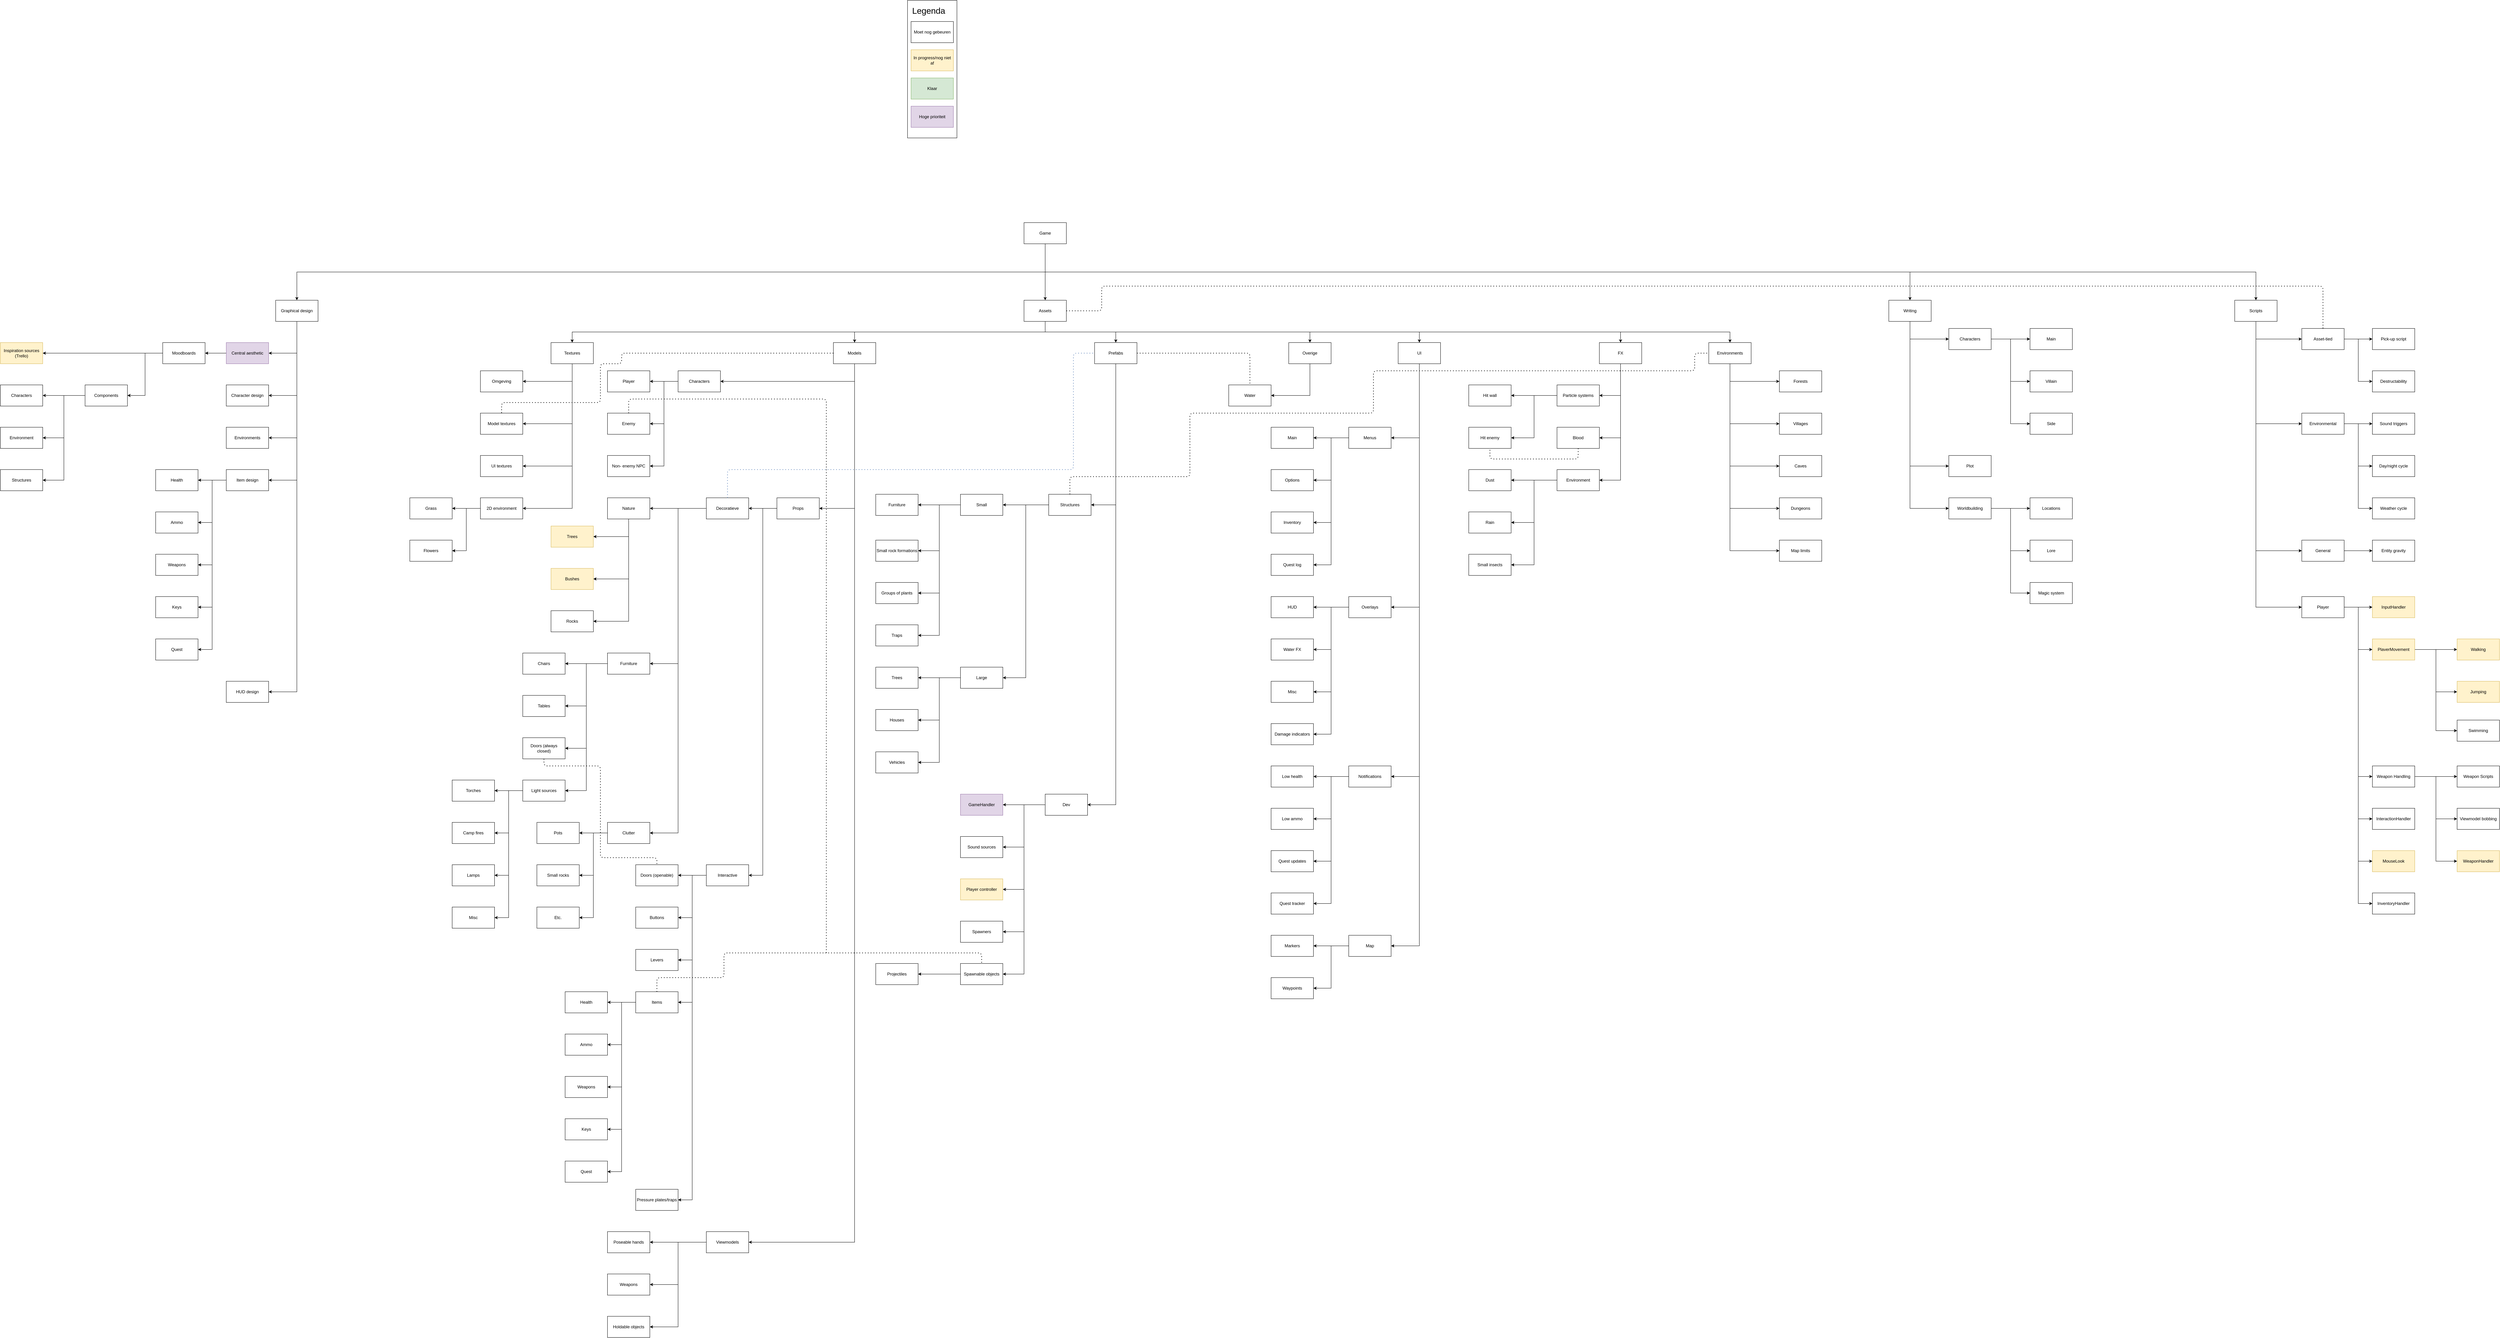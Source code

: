 <mxfile version="13.6.2" type="device"><diagram id="MTQY-oApeXbw65btj64V" name="Page-1"><mxGraphModel dx="4862" dy="1622" grid="1" gridSize="10" guides="1" tooltips="1" connect="1" arrows="1" fold="1" page="0" pageScale="1" pageWidth="827" pageHeight="1169" math="0" shadow="0"><root><mxCell id="0"/><mxCell id="1" parent="0"/><mxCell id="kbyijq5xXA6t5Xpd7Hi_-7" style="edgeStyle=orthogonalEdgeStyle;rounded=0;orthogonalLoop=1;jettySize=auto;html=1;exitX=0.5;exitY=1;exitDx=0;exitDy=0;" parent="1" source="kbyijq5xXA6t5Xpd7Hi_-1" target="kbyijq5xXA6t5Xpd7Hi_-2" edge="1"><mxGeometry relative="1" as="geometry"/></mxCell><mxCell id="kbyijq5xXA6t5Xpd7Hi_-8" style="edgeStyle=orthogonalEdgeStyle;rounded=0;orthogonalLoop=1;jettySize=auto;html=1;exitX=0.5;exitY=1;exitDx=0;exitDy=0;entryX=0.5;entryY=0;entryDx=0;entryDy=0;" parent="1" source="kbyijq5xXA6t5Xpd7Hi_-1" target="kbyijq5xXA6t5Xpd7Hi_-3" edge="1"><mxGeometry relative="1" as="geometry"/></mxCell><mxCell id="kbyijq5xXA6t5Xpd7Hi_-9" style="edgeStyle=orthogonalEdgeStyle;rounded=0;orthogonalLoop=1;jettySize=auto;html=1;exitX=0.5;exitY=1;exitDx=0;exitDy=0;entryX=0.5;entryY=0;entryDx=0;entryDy=0;" parent="1" source="kbyijq5xXA6t5Xpd7Hi_-1" target="kbyijq5xXA6t5Xpd7Hi_-4" edge="1"><mxGeometry relative="1" as="geometry"/></mxCell><mxCell id="kbyijq5xXA6t5Xpd7Hi_-11" style="edgeStyle=orthogonalEdgeStyle;rounded=0;orthogonalLoop=1;jettySize=auto;html=1;exitX=0.5;exitY=1;exitDx=0;exitDy=0;entryX=0.5;entryY=0;entryDx=0;entryDy=0;" parent="1" source="kbyijq5xXA6t5Xpd7Hi_-1" target="kbyijq5xXA6t5Xpd7Hi_-10" edge="1"><mxGeometry relative="1" as="geometry"/></mxCell><mxCell id="kbyijq5xXA6t5Xpd7Hi_-13" style="edgeStyle=orthogonalEdgeStyle;rounded=0;orthogonalLoop=1;jettySize=auto;html=1;exitX=0.5;exitY=1;exitDx=0;exitDy=0;entryX=0.5;entryY=0;entryDx=0;entryDy=0;" parent="1" source="kbyijq5xXA6t5Xpd7Hi_-1" target="kbyijq5xXA6t5Xpd7Hi_-12" edge="1"><mxGeometry relative="1" as="geometry"/></mxCell><mxCell id="kbyijq5xXA6t5Xpd7Hi_-196" style="edgeStyle=orthogonalEdgeStyle;rounded=0;jumpStyle=none;orthogonalLoop=1;jettySize=auto;html=1;exitX=0.5;exitY=1;exitDx=0;exitDy=0;entryX=0.5;entryY=0;entryDx=0;entryDy=0;" parent="1" source="kbyijq5xXA6t5Xpd7Hi_-1" target="kbyijq5xXA6t5Xpd7Hi_-195" edge="1"><mxGeometry relative="1" as="geometry"/></mxCell><mxCell id="kbyijq5xXA6t5Xpd7Hi_-284" style="edgeStyle=orthogonalEdgeStyle;rounded=0;jumpStyle=none;orthogonalLoop=1;jettySize=auto;html=1;exitX=0.5;exitY=1;exitDx=0;exitDy=0;entryX=0.5;entryY=0;entryDx=0;entryDy=0;" parent="1" source="kbyijq5xXA6t5Xpd7Hi_-1" target="kbyijq5xXA6t5Xpd7Hi_-283" edge="1"><mxGeometry relative="1" as="geometry"/></mxCell><mxCell id="kbyijq5xXA6t5Xpd7Hi_-1" value="Assets" style="rounded=0;whiteSpace=wrap;html=1;" parent="1" vertex="1"><mxGeometry x="340" y="120" width="120" height="60" as="geometry"/></mxCell><mxCell id="kbyijq5xXA6t5Xpd7Hi_-17" style="edgeStyle=orthogonalEdgeStyle;rounded=0;orthogonalLoop=1;jettySize=auto;html=1;exitX=0.5;exitY=1;exitDx=0;exitDy=0;entryX=1;entryY=0.5;entryDx=0;entryDy=0;" parent="1" source="kbyijq5xXA6t5Xpd7Hi_-2" target="kbyijq5xXA6t5Xpd7Hi_-14" edge="1"><mxGeometry relative="1" as="geometry"/></mxCell><mxCell id="kbyijq5xXA6t5Xpd7Hi_-18" style="edgeStyle=orthogonalEdgeStyle;rounded=0;orthogonalLoop=1;jettySize=auto;html=1;exitX=0.5;exitY=1;exitDx=0;exitDy=0;entryX=1;entryY=0.5;entryDx=0;entryDy=0;" parent="1" source="kbyijq5xXA6t5Xpd7Hi_-2" target="kbyijq5xXA6t5Xpd7Hi_-15" edge="1"><mxGeometry relative="1" as="geometry"/></mxCell><mxCell id="kbyijq5xXA6t5Xpd7Hi_-19" style="edgeStyle=orthogonalEdgeStyle;rounded=0;orthogonalLoop=1;jettySize=auto;html=1;exitX=0.5;exitY=1;exitDx=0;exitDy=0;entryX=1;entryY=0.5;entryDx=0;entryDy=0;" parent="1" source="kbyijq5xXA6t5Xpd7Hi_-2" target="kbyijq5xXA6t5Xpd7Hi_-16" edge="1"><mxGeometry relative="1" as="geometry"/></mxCell><mxCell id="kbyijq5xXA6t5Xpd7Hi_-46" style="edgeStyle=orthogonalEdgeStyle;rounded=0;orthogonalLoop=1;jettySize=auto;html=1;exitX=0.5;exitY=1;exitDx=0;exitDy=0;entryX=1;entryY=0.5;entryDx=0;entryDy=0;" parent="1" source="kbyijq5xXA6t5Xpd7Hi_-2" target="kbyijq5xXA6t5Xpd7Hi_-45" edge="1"><mxGeometry relative="1" as="geometry"/></mxCell><mxCell id="kbyijq5xXA6t5Xpd7Hi_-2" value="Textures" style="rounded=0;whiteSpace=wrap;html=1;" parent="1" vertex="1"><mxGeometry x="-1000" y="240" width="120" height="60" as="geometry"/></mxCell><mxCell id="kbyijq5xXA6t5Xpd7Hi_-25" style="edgeStyle=orthogonalEdgeStyle;rounded=0;orthogonalLoop=1;jettySize=auto;html=1;exitX=0.5;exitY=1;exitDx=0;exitDy=0;entryX=1;entryY=0.5;entryDx=0;entryDy=0;" parent="1" source="kbyijq5xXA6t5Xpd7Hi_-3" target="kbyijq5xXA6t5Xpd7Hi_-20" edge="1"><mxGeometry relative="1" as="geometry"/></mxCell><mxCell id="kbyijq5xXA6t5Xpd7Hi_-31" style="edgeStyle=orthogonalEdgeStyle;rounded=0;orthogonalLoop=1;jettySize=auto;html=1;exitX=0.5;exitY=1;exitDx=0;exitDy=0;entryX=1;entryY=0.5;entryDx=0;entryDy=0;" parent="1" source="kbyijq5xXA6t5Xpd7Hi_-3" target="kbyijq5xXA6t5Xpd7Hi_-29" edge="1"><mxGeometry relative="1" as="geometry"/></mxCell><mxCell id="58HgQ0xtX8p1XBose_VV-18" style="edgeStyle=orthogonalEdgeStyle;rounded=0;orthogonalLoop=1;jettySize=auto;html=1;exitX=0.5;exitY=1;exitDx=0;exitDy=0;entryX=1;entryY=0.5;entryDx=0;entryDy=0;" edge="1" parent="1" source="kbyijq5xXA6t5Xpd7Hi_-3" target="58HgQ0xtX8p1XBose_VV-17"><mxGeometry relative="1" as="geometry"/></mxCell><mxCell id="kbyijq5xXA6t5Xpd7Hi_-3" value="Models" style="rounded=0;whiteSpace=wrap;html=1;" parent="1" vertex="1"><mxGeometry x="-200" y="240" width="120" height="60" as="geometry"/></mxCell><mxCell id="kbyijq5xXA6t5Xpd7Hi_-122" style="edgeStyle=orthogonalEdgeStyle;rounded=0;jumpStyle=none;orthogonalLoop=1;jettySize=auto;html=1;exitX=0.5;exitY=1;exitDx=0;exitDy=0;entryX=1;entryY=0.5;entryDx=0;entryDy=0;" parent="1" source="kbyijq5xXA6t5Xpd7Hi_-4" target="kbyijq5xXA6t5Xpd7Hi_-118" edge="1"><mxGeometry relative="1" as="geometry"/></mxCell><mxCell id="kbyijq5xXA6t5Xpd7Hi_-123" style="edgeStyle=orthogonalEdgeStyle;rounded=0;jumpStyle=none;orthogonalLoop=1;jettySize=auto;html=1;exitX=0.5;exitY=1;exitDx=0;exitDy=0;entryX=1;entryY=0.5;entryDx=0;entryDy=0;" parent="1" source="kbyijq5xXA6t5Xpd7Hi_-4" target="kbyijq5xXA6t5Xpd7Hi_-116" edge="1"><mxGeometry relative="1" as="geometry"/></mxCell><mxCell id="kbyijq5xXA6t5Xpd7Hi_-4" value="Prefabs" style="rounded=0;whiteSpace=wrap;html=1;" parent="1" vertex="1"><mxGeometry x="540" y="240" width="120" height="60" as="geometry"/></mxCell><mxCell id="kbyijq5xXA6t5Xpd7Hi_-155" style="edgeStyle=orthogonalEdgeStyle;rounded=0;jumpStyle=none;orthogonalLoop=1;jettySize=auto;html=1;exitX=0.5;exitY=1;exitDx=0;exitDy=0;entryX=1;entryY=0.5;entryDx=0;entryDy=0;" parent="1" source="kbyijq5xXA6t5Xpd7Hi_-10" target="kbyijq5xXA6t5Xpd7Hi_-57" edge="1"><mxGeometry relative="1" as="geometry"/></mxCell><mxCell id="kbyijq5xXA6t5Xpd7Hi_-10" value="Overige" style="rounded=0;whiteSpace=wrap;html=1;" parent="1" vertex="1"><mxGeometry x="1090" y="240" width="120" height="60" as="geometry"/></mxCell><mxCell id="kbyijq5xXA6t5Xpd7Hi_-158" style="edgeStyle=orthogonalEdgeStyle;rounded=0;jumpStyle=none;orthogonalLoop=1;jettySize=auto;html=1;exitX=0.5;exitY=1;exitDx=0;exitDy=0;entryX=1;entryY=0.5;entryDx=0;entryDy=0;" parent="1" source="kbyijq5xXA6t5Xpd7Hi_-12" target="kbyijq5xXA6t5Xpd7Hi_-157" edge="1"><mxGeometry relative="1" as="geometry"/></mxCell><mxCell id="kbyijq5xXA6t5Xpd7Hi_-160" style="edgeStyle=orthogonalEdgeStyle;rounded=0;jumpStyle=none;orthogonalLoop=1;jettySize=auto;html=1;exitX=0.5;exitY=1;exitDx=0;exitDy=0;entryX=1;entryY=0.5;entryDx=0;entryDy=0;" parent="1" source="kbyijq5xXA6t5Xpd7Hi_-12" target="kbyijq5xXA6t5Xpd7Hi_-159" edge="1"><mxGeometry relative="1" as="geometry"/></mxCell><mxCell id="kbyijq5xXA6t5Xpd7Hi_-162" style="edgeStyle=orthogonalEdgeStyle;rounded=0;jumpStyle=none;orthogonalLoop=1;jettySize=auto;html=1;exitX=0.5;exitY=1;exitDx=0;exitDy=0;entryX=1;entryY=0.5;entryDx=0;entryDy=0;" parent="1" source="kbyijq5xXA6t5Xpd7Hi_-12" target="kbyijq5xXA6t5Xpd7Hi_-161" edge="1"><mxGeometry relative="1" as="geometry"/></mxCell><mxCell id="kbyijq5xXA6t5Xpd7Hi_-168" style="edgeStyle=orthogonalEdgeStyle;rounded=0;jumpStyle=none;orthogonalLoop=1;jettySize=auto;html=1;exitX=0.5;exitY=1;exitDx=0;exitDy=0;entryX=1;entryY=0.5;entryDx=0;entryDy=0;" parent="1" source="kbyijq5xXA6t5Xpd7Hi_-12" target="kbyijq5xXA6t5Xpd7Hi_-167" edge="1"><mxGeometry relative="1" as="geometry"/></mxCell><mxCell id="kbyijq5xXA6t5Xpd7Hi_-12" value="UI" style="rounded=0;whiteSpace=wrap;html=1;" parent="1" vertex="1"><mxGeometry x="1400" y="240" width="120" height="60" as="geometry"/></mxCell><mxCell id="kbyijq5xXA6t5Xpd7Hi_-14" value="Omgeving" style="rounded=0;whiteSpace=wrap;html=1;" parent="1" vertex="1"><mxGeometry x="-1200" y="320" width="120" height="60" as="geometry"/></mxCell><mxCell id="kbyijq5xXA6t5Xpd7Hi_-15" value="Model textures" style="rounded=0;whiteSpace=wrap;html=1;" parent="1" vertex="1"><mxGeometry x="-1200" y="440" width="120" height="60" as="geometry"/></mxCell><mxCell id="kbyijq5xXA6t5Xpd7Hi_-16" value="UI textures" style="rounded=0;whiteSpace=wrap;html=1;" parent="1" vertex="1"><mxGeometry x="-1200" y="560" width="120" height="60" as="geometry"/></mxCell><mxCell id="kbyijq5xXA6t5Xpd7Hi_-26" style="edgeStyle=orthogonalEdgeStyle;rounded=0;orthogonalLoop=1;jettySize=auto;html=1;exitX=0;exitY=0.5;exitDx=0;exitDy=0;" parent="1" source="kbyijq5xXA6t5Xpd7Hi_-20" target="kbyijq5xXA6t5Xpd7Hi_-21" edge="1"><mxGeometry relative="1" as="geometry"/></mxCell><mxCell id="kbyijq5xXA6t5Xpd7Hi_-27" style="edgeStyle=orthogonalEdgeStyle;rounded=0;orthogonalLoop=1;jettySize=auto;html=1;exitX=0;exitY=0.5;exitDx=0;exitDy=0;entryX=1;entryY=0.5;entryDx=0;entryDy=0;" parent="1" source="kbyijq5xXA6t5Xpd7Hi_-20" target="kbyijq5xXA6t5Xpd7Hi_-22" edge="1"><mxGeometry relative="1" as="geometry"/></mxCell><mxCell id="kbyijq5xXA6t5Xpd7Hi_-28" style="edgeStyle=orthogonalEdgeStyle;rounded=0;orthogonalLoop=1;jettySize=auto;html=1;exitX=0;exitY=0.5;exitDx=0;exitDy=0;entryX=1;entryY=0.5;entryDx=0;entryDy=0;" parent="1" source="kbyijq5xXA6t5Xpd7Hi_-20" target="kbyijq5xXA6t5Xpd7Hi_-23" edge="1"><mxGeometry relative="1" as="geometry"/></mxCell><mxCell id="kbyijq5xXA6t5Xpd7Hi_-20" value="Characters" style="rounded=0;whiteSpace=wrap;html=1;" parent="1" vertex="1"><mxGeometry x="-640" y="320" width="120" height="60" as="geometry"/></mxCell><mxCell id="kbyijq5xXA6t5Xpd7Hi_-21" value="Player" style="rounded=0;whiteSpace=wrap;html=1;" parent="1" vertex="1"><mxGeometry x="-840" y="320" width="120" height="60" as="geometry"/></mxCell><mxCell id="kbyijq5xXA6t5Xpd7Hi_-22" value="Enemy" style="rounded=0;whiteSpace=wrap;html=1;" parent="1" vertex="1"><mxGeometry x="-840" y="440" width="120" height="60" as="geometry"/></mxCell><mxCell id="kbyijq5xXA6t5Xpd7Hi_-23" value="Non- enemy NPC" style="rounded=0;whiteSpace=wrap;html=1;" parent="1" vertex="1"><mxGeometry x="-840" y="560" width="120" height="60" as="geometry"/></mxCell><mxCell id="kbyijq5xXA6t5Xpd7Hi_-34" style="edgeStyle=orthogonalEdgeStyle;rounded=0;orthogonalLoop=1;jettySize=auto;html=1;exitX=0;exitY=0.5;exitDx=0;exitDy=0;entryX=1;entryY=0.5;entryDx=0;entryDy=0;" parent="1" source="kbyijq5xXA6t5Xpd7Hi_-29" target="kbyijq5xXA6t5Xpd7Hi_-32" edge="1"><mxGeometry relative="1" as="geometry"/></mxCell><mxCell id="kbyijq5xXA6t5Xpd7Hi_-35" style="edgeStyle=orthogonalEdgeStyle;rounded=0;orthogonalLoop=1;jettySize=auto;html=1;exitX=0;exitY=0.5;exitDx=0;exitDy=0;entryX=1;entryY=0.5;entryDx=0;entryDy=0;" parent="1" source="kbyijq5xXA6t5Xpd7Hi_-29" target="kbyijq5xXA6t5Xpd7Hi_-33" edge="1"><mxGeometry relative="1" as="geometry"/></mxCell><mxCell id="kbyijq5xXA6t5Xpd7Hi_-29" value="Props" style="rounded=0;whiteSpace=wrap;html=1;" parent="1" vertex="1"><mxGeometry x="-360" y="680" width="120" height="60" as="geometry"/></mxCell><mxCell id="kbyijq5xXA6t5Xpd7Hi_-39" style="edgeStyle=orthogonalEdgeStyle;rounded=0;orthogonalLoop=1;jettySize=auto;html=1;exitX=0;exitY=0.5;exitDx=0;exitDy=0;" parent="1" source="kbyijq5xXA6t5Xpd7Hi_-32" target="kbyijq5xXA6t5Xpd7Hi_-36" edge="1"><mxGeometry relative="1" as="geometry"/></mxCell><mxCell id="kbyijq5xXA6t5Xpd7Hi_-40" style="edgeStyle=orthogonalEdgeStyle;rounded=0;orthogonalLoop=1;jettySize=auto;html=1;exitX=0;exitY=0.5;exitDx=0;exitDy=0;entryX=1;entryY=0.5;entryDx=0;entryDy=0;" parent="1" source="kbyijq5xXA6t5Xpd7Hi_-32" target="kbyijq5xXA6t5Xpd7Hi_-37" edge="1"><mxGeometry relative="1" as="geometry"/></mxCell><mxCell id="kbyijq5xXA6t5Xpd7Hi_-41" style="edgeStyle=orthogonalEdgeStyle;rounded=0;orthogonalLoop=1;jettySize=auto;html=1;exitX=0;exitY=0.5;exitDx=0;exitDy=0;entryX=1;entryY=0.5;entryDx=0;entryDy=0;" parent="1" source="kbyijq5xXA6t5Xpd7Hi_-32" target="kbyijq5xXA6t5Xpd7Hi_-38" edge="1"><mxGeometry relative="1" as="geometry"/></mxCell><mxCell id="kbyijq5xXA6t5Xpd7Hi_-32" value="Decoratieve" style="rounded=0;whiteSpace=wrap;html=1;" parent="1" vertex="1"><mxGeometry x="-560" y="680" width="120" height="60" as="geometry"/></mxCell><mxCell id="kbyijq5xXA6t5Xpd7Hi_-83" style="edgeStyle=orthogonalEdgeStyle;rounded=0;orthogonalLoop=1;jettySize=auto;html=1;exitX=0;exitY=0.5;exitDx=0;exitDy=0;entryX=1;entryY=0.5;entryDx=0;entryDy=0;" parent="1" source="kbyijq5xXA6t5Xpd7Hi_-33" target="kbyijq5xXA6t5Xpd7Hi_-82" edge="1"><mxGeometry relative="1" as="geometry"/></mxCell><mxCell id="kbyijq5xXA6t5Xpd7Hi_-93" style="edgeStyle=orthogonalEdgeStyle;rounded=0;orthogonalLoop=1;jettySize=auto;html=1;exitX=0;exitY=0.5;exitDx=0;exitDy=0;entryX=1;entryY=0.5;entryDx=0;entryDy=0;" parent="1" source="kbyijq5xXA6t5Xpd7Hi_-33" target="kbyijq5xXA6t5Xpd7Hi_-92" edge="1"><mxGeometry relative="1" as="geometry"/></mxCell><mxCell id="kbyijq5xXA6t5Xpd7Hi_-95" style="edgeStyle=orthogonalEdgeStyle;rounded=0;orthogonalLoop=1;jettySize=auto;html=1;exitX=0;exitY=0.5;exitDx=0;exitDy=0;entryX=1;entryY=0.5;entryDx=0;entryDy=0;" parent="1" source="kbyijq5xXA6t5Xpd7Hi_-33" target="kbyijq5xXA6t5Xpd7Hi_-94" edge="1"><mxGeometry relative="1" as="geometry"/></mxCell><mxCell id="kbyijq5xXA6t5Xpd7Hi_-97" style="edgeStyle=orthogonalEdgeStyle;rounded=0;orthogonalLoop=1;jettySize=auto;html=1;exitX=0;exitY=0.5;exitDx=0;exitDy=0;entryX=1;entryY=0.5;entryDx=0;entryDy=0;" parent="1" source="kbyijq5xXA6t5Xpd7Hi_-33" target="kbyijq5xXA6t5Xpd7Hi_-96" edge="1"><mxGeometry relative="1" as="geometry"/></mxCell><mxCell id="kbyijq5xXA6t5Xpd7Hi_-112" style="edgeStyle=orthogonalEdgeStyle;rounded=0;orthogonalLoop=1;jettySize=auto;html=1;exitX=0;exitY=0.5;exitDx=0;exitDy=0;entryX=1;entryY=0.5;entryDx=0;entryDy=0;" parent="1" source="kbyijq5xXA6t5Xpd7Hi_-33" target="kbyijq5xXA6t5Xpd7Hi_-111" edge="1"><mxGeometry relative="1" as="geometry"/></mxCell><mxCell id="kbyijq5xXA6t5Xpd7Hi_-33" value="Interactive" style="rounded=0;whiteSpace=wrap;html=1;" parent="1" vertex="1"><mxGeometry x="-560" y="1720" width="120" height="60" as="geometry"/></mxCell><mxCell id="kbyijq5xXA6t5Xpd7Hi_-50" style="edgeStyle=orthogonalEdgeStyle;rounded=0;orthogonalLoop=1;jettySize=auto;html=1;exitX=0.5;exitY=1;exitDx=0;exitDy=0;entryX=1;entryY=0.5;entryDx=0;entryDy=0;" parent="1" source="kbyijq5xXA6t5Xpd7Hi_-36" target="kbyijq5xXA6t5Xpd7Hi_-42" edge="1"><mxGeometry relative="1" as="geometry"/></mxCell><mxCell id="kbyijq5xXA6t5Xpd7Hi_-51" style="edgeStyle=orthogonalEdgeStyle;rounded=0;orthogonalLoop=1;jettySize=auto;html=1;exitX=0.5;exitY=1;exitDx=0;exitDy=0;entryX=1;entryY=0.5;entryDx=0;entryDy=0;" parent="1" source="kbyijq5xXA6t5Xpd7Hi_-36" target="kbyijq5xXA6t5Xpd7Hi_-43" edge="1"><mxGeometry relative="1" as="geometry"/></mxCell><mxCell id="kbyijq5xXA6t5Xpd7Hi_-56" style="edgeStyle=orthogonalEdgeStyle;rounded=0;orthogonalLoop=1;jettySize=auto;html=1;exitX=0.5;exitY=1;exitDx=0;exitDy=0;entryX=1;entryY=0.5;entryDx=0;entryDy=0;" parent="1" source="kbyijq5xXA6t5Xpd7Hi_-36" target="kbyijq5xXA6t5Xpd7Hi_-55" edge="1"><mxGeometry relative="1" as="geometry"/></mxCell><mxCell id="kbyijq5xXA6t5Xpd7Hi_-36" value="Nature" style="rounded=0;whiteSpace=wrap;html=1;" parent="1" vertex="1"><mxGeometry x="-840" y="680" width="120" height="60" as="geometry"/></mxCell><mxCell id="kbyijq5xXA6t5Xpd7Hi_-61" style="edgeStyle=orthogonalEdgeStyle;rounded=0;orthogonalLoop=1;jettySize=auto;html=1;exitX=0;exitY=0.5;exitDx=0;exitDy=0;entryX=1;entryY=0.5;entryDx=0;entryDy=0;" parent="1" source="kbyijq5xXA6t5Xpd7Hi_-37" target="kbyijq5xXA6t5Xpd7Hi_-59" edge="1"><mxGeometry relative="1" as="geometry"/></mxCell><mxCell id="kbyijq5xXA6t5Xpd7Hi_-62" style="edgeStyle=orthogonalEdgeStyle;rounded=0;orthogonalLoop=1;jettySize=auto;html=1;exitX=0;exitY=0.5;exitDx=0;exitDy=0;entryX=1;entryY=0.5;entryDx=0;entryDy=0;" parent="1" source="kbyijq5xXA6t5Xpd7Hi_-37" target="kbyijq5xXA6t5Xpd7Hi_-60" edge="1"><mxGeometry relative="1" as="geometry"/></mxCell><mxCell id="kbyijq5xXA6t5Xpd7Hi_-65" style="edgeStyle=orthogonalEdgeStyle;rounded=0;orthogonalLoop=1;jettySize=auto;html=1;exitX=0;exitY=0.5;exitDx=0;exitDy=0;entryX=1;entryY=0.5;entryDx=0;entryDy=0;" parent="1" source="kbyijq5xXA6t5Xpd7Hi_-37" target="kbyijq5xXA6t5Xpd7Hi_-64" edge="1"><mxGeometry relative="1" as="geometry"/></mxCell><mxCell id="kbyijq5xXA6t5Xpd7Hi_-73" style="edgeStyle=orthogonalEdgeStyle;rounded=0;orthogonalLoop=1;jettySize=auto;html=1;exitX=0;exitY=0.5;exitDx=0;exitDy=0;entryX=1;entryY=0.5;entryDx=0;entryDy=0;" parent="1" source="kbyijq5xXA6t5Xpd7Hi_-37" target="kbyijq5xXA6t5Xpd7Hi_-72" edge="1"><mxGeometry relative="1" as="geometry"/></mxCell><mxCell id="kbyijq5xXA6t5Xpd7Hi_-37" value="Furniture" style="rounded=0;whiteSpace=wrap;html=1;" parent="1" vertex="1"><mxGeometry x="-840" y="1120" width="120" height="60" as="geometry"/></mxCell><mxCell id="kbyijq5xXA6t5Xpd7Hi_-86" style="edgeStyle=orthogonalEdgeStyle;rounded=0;orthogonalLoop=1;jettySize=auto;html=1;exitX=0;exitY=0.5;exitDx=0;exitDy=0;entryX=1;entryY=0.5;entryDx=0;entryDy=0;" parent="1" source="kbyijq5xXA6t5Xpd7Hi_-38" target="kbyijq5xXA6t5Xpd7Hi_-84" edge="1"><mxGeometry relative="1" as="geometry"/></mxCell><mxCell id="kbyijq5xXA6t5Xpd7Hi_-90" style="edgeStyle=orthogonalEdgeStyle;rounded=0;orthogonalLoop=1;jettySize=auto;html=1;exitX=0;exitY=0.5;exitDx=0;exitDy=0;entryX=1;entryY=0.5;entryDx=0;entryDy=0;" parent="1" source="kbyijq5xXA6t5Xpd7Hi_-38" target="kbyijq5xXA6t5Xpd7Hi_-88" edge="1"><mxGeometry relative="1" as="geometry"/></mxCell><mxCell id="kbyijq5xXA6t5Xpd7Hi_-91" style="edgeStyle=orthogonalEdgeStyle;rounded=0;orthogonalLoop=1;jettySize=auto;html=1;exitX=0;exitY=0.5;exitDx=0;exitDy=0;entryX=1;entryY=0.5;entryDx=0;entryDy=0;" parent="1" source="kbyijq5xXA6t5Xpd7Hi_-38" target="kbyijq5xXA6t5Xpd7Hi_-89" edge="1"><mxGeometry relative="1" as="geometry"/></mxCell><mxCell id="kbyijq5xXA6t5Xpd7Hi_-38" value="Clutter" style="rounded=0;whiteSpace=wrap;html=1;" parent="1" vertex="1"><mxGeometry x="-840" y="1600" width="120" height="60" as="geometry"/></mxCell><mxCell id="kbyijq5xXA6t5Xpd7Hi_-42" value="Trees" style="rounded=0;whiteSpace=wrap;html=1;fillColor=#fff2cc;strokeColor=#d6b656;" parent="1" vertex="1"><mxGeometry x="-1000" y="760" width="120" height="60" as="geometry"/></mxCell><mxCell id="kbyijq5xXA6t5Xpd7Hi_-43" value="Bushes" style="rounded=0;whiteSpace=wrap;html=1;fillColor=#fff2cc;strokeColor=#d6b656;" parent="1" vertex="1"><mxGeometry x="-1000" y="880" width="120" height="60" as="geometry"/></mxCell><mxCell id="kbyijq5xXA6t5Xpd7Hi_-49" style="edgeStyle=orthogonalEdgeStyle;rounded=0;orthogonalLoop=1;jettySize=auto;html=1;exitX=0;exitY=0.5;exitDx=0;exitDy=0;" parent="1" source="kbyijq5xXA6t5Xpd7Hi_-45" target="kbyijq5xXA6t5Xpd7Hi_-48" edge="1"><mxGeometry relative="1" as="geometry"/></mxCell><mxCell id="kbyijq5xXA6t5Xpd7Hi_-54" style="edgeStyle=orthogonalEdgeStyle;rounded=0;orthogonalLoop=1;jettySize=auto;html=1;exitX=0;exitY=0.5;exitDx=0;exitDy=0;entryX=1;entryY=0.5;entryDx=0;entryDy=0;" parent="1" source="kbyijq5xXA6t5Xpd7Hi_-45" target="kbyijq5xXA6t5Xpd7Hi_-53" edge="1"><mxGeometry relative="1" as="geometry"/></mxCell><mxCell id="kbyijq5xXA6t5Xpd7Hi_-45" value="2D environment" style="rounded=0;whiteSpace=wrap;html=1;" parent="1" vertex="1"><mxGeometry x="-1200" y="680" width="120" height="60" as="geometry"/></mxCell><mxCell id="kbyijq5xXA6t5Xpd7Hi_-48" value="Grass" style="rounded=0;whiteSpace=wrap;html=1;" parent="1" vertex="1"><mxGeometry x="-1400" y="680" width="120" height="60" as="geometry"/></mxCell><mxCell id="kbyijq5xXA6t5Xpd7Hi_-53" value="Flowers" style="rounded=0;whiteSpace=wrap;html=1;" parent="1" vertex="1"><mxGeometry x="-1400" y="800" width="120" height="60" as="geometry"/></mxCell><mxCell id="kbyijq5xXA6t5Xpd7Hi_-55" value="Rocks" style="rounded=0;whiteSpace=wrap;html=1;" parent="1" vertex="1"><mxGeometry x="-1000" y="1000" width="120" height="60" as="geometry"/></mxCell><mxCell id="kbyijq5xXA6t5Xpd7Hi_-57" value="Water" style="rounded=0;whiteSpace=wrap;html=1;" parent="1" vertex="1"><mxGeometry x="920" y="360" width="120" height="60" as="geometry"/></mxCell><mxCell id="kbyijq5xXA6t5Xpd7Hi_-59" value="Chairs" style="rounded=0;whiteSpace=wrap;html=1;" parent="1" vertex="1"><mxGeometry x="-1080" y="1120" width="120" height="60" as="geometry"/></mxCell><mxCell id="kbyijq5xXA6t5Xpd7Hi_-60" value="Tables" style="rounded=0;whiteSpace=wrap;html=1;" parent="1" vertex="1"><mxGeometry x="-1080" y="1240" width="120" height="60" as="geometry"/></mxCell><mxCell id="kbyijq5xXA6t5Xpd7Hi_-64" value="Doors (always closed)" style="rounded=0;whiteSpace=wrap;html=1;" parent="1" vertex="1"><mxGeometry x="-1080" y="1360" width="120" height="60" as="geometry"/></mxCell><mxCell id="kbyijq5xXA6t5Xpd7Hi_-67" value="" style="rounded=0;whiteSpace=wrap;html=1;" parent="1" vertex="1"><mxGeometry x="10" y="-730" width="140" height="390" as="geometry"/></mxCell><mxCell id="kbyijq5xXA6t5Xpd7Hi_-68" value="&lt;span style=&quot;font-size: 24px&quot;&gt;Legenda&lt;/span&gt;" style="text;html=1;strokeColor=none;fillColor=none;align=center;verticalAlign=middle;whiteSpace=wrap;rounded=0;" parent="1" vertex="1"><mxGeometry x="50" y="-710" width="40" height="20" as="geometry"/></mxCell><mxCell id="kbyijq5xXA6t5Xpd7Hi_-69" value="Klaar" style="rounded=0;whiteSpace=wrap;html=1;fillColor=#d5e8d4;strokeColor=#82b366;" parent="1" vertex="1"><mxGeometry x="20" y="-510" width="120" height="60" as="geometry"/></mxCell><mxCell id="kbyijq5xXA6t5Xpd7Hi_-70" value="In progress/nog niet af" style="rounded=0;whiteSpace=wrap;html=1;fillColor=#fff2cc;strokeColor=#d6b656;" parent="1" vertex="1"><mxGeometry x="20" y="-590" width="120" height="60" as="geometry"/></mxCell><mxCell id="kbyijq5xXA6t5Xpd7Hi_-71" value="Moet nog gebeuren" style="rounded=0;whiteSpace=wrap;html=1;" parent="1" vertex="1"><mxGeometry x="20" y="-670" width="120" height="60" as="geometry"/></mxCell><mxCell id="kbyijq5xXA6t5Xpd7Hi_-78" style="edgeStyle=orthogonalEdgeStyle;rounded=0;orthogonalLoop=1;jettySize=auto;html=1;exitX=0;exitY=0.5;exitDx=0;exitDy=0;entryX=1;entryY=0.5;entryDx=0;entryDy=0;" parent="1" source="kbyijq5xXA6t5Xpd7Hi_-72" target="kbyijq5xXA6t5Xpd7Hi_-74" edge="1"><mxGeometry relative="1" as="geometry"/></mxCell><mxCell id="kbyijq5xXA6t5Xpd7Hi_-79" style="edgeStyle=orthogonalEdgeStyle;rounded=0;orthogonalLoop=1;jettySize=auto;html=1;exitX=0;exitY=0.5;exitDx=0;exitDy=0;entryX=1;entryY=0.5;entryDx=0;entryDy=0;" parent="1" source="kbyijq5xXA6t5Xpd7Hi_-72" target="kbyijq5xXA6t5Xpd7Hi_-75" edge="1"><mxGeometry relative="1" as="geometry"/></mxCell><mxCell id="kbyijq5xXA6t5Xpd7Hi_-80" style="edgeStyle=orthogonalEdgeStyle;rounded=0;orthogonalLoop=1;jettySize=auto;html=1;exitX=0;exitY=0.5;exitDx=0;exitDy=0;entryX=1;entryY=0.5;entryDx=0;entryDy=0;" parent="1" source="kbyijq5xXA6t5Xpd7Hi_-72" target="kbyijq5xXA6t5Xpd7Hi_-76" edge="1"><mxGeometry relative="1" as="geometry"/></mxCell><mxCell id="kbyijq5xXA6t5Xpd7Hi_-81" style="edgeStyle=orthogonalEdgeStyle;rounded=0;orthogonalLoop=1;jettySize=auto;html=1;exitX=0;exitY=0.5;exitDx=0;exitDy=0;entryX=1;entryY=0.5;entryDx=0;entryDy=0;" parent="1" source="kbyijq5xXA6t5Xpd7Hi_-72" target="kbyijq5xXA6t5Xpd7Hi_-77" edge="1"><mxGeometry relative="1" as="geometry"/></mxCell><mxCell id="kbyijq5xXA6t5Xpd7Hi_-72" value="Light sources" style="rounded=0;whiteSpace=wrap;html=1;" parent="1" vertex="1"><mxGeometry x="-1080" y="1480" width="120" height="60" as="geometry"/></mxCell><mxCell id="kbyijq5xXA6t5Xpd7Hi_-74" value="Torches" style="rounded=0;whiteSpace=wrap;html=1;" parent="1" vertex="1"><mxGeometry x="-1280" y="1480" width="120" height="60" as="geometry"/></mxCell><mxCell id="kbyijq5xXA6t5Xpd7Hi_-75" value="Camp fires" style="rounded=0;whiteSpace=wrap;html=1;" parent="1" vertex="1"><mxGeometry x="-1280" y="1600" width="120" height="60" as="geometry"/></mxCell><mxCell id="kbyijq5xXA6t5Xpd7Hi_-76" value="Lamps" style="rounded=0;whiteSpace=wrap;html=1;" parent="1" vertex="1"><mxGeometry x="-1280" y="1720" width="120" height="60" as="geometry"/></mxCell><mxCell id="kbyijq5xXA6t5Xpd7Hi_-77" value="Misc" style="rounded=0;whiteSpace=wrap;html=1;" parent="1" vertex="1"><mxGeometry x="-1280" y="1840" width="120" height="60" as="geometry"/></mxCell><mxCell id="kbyijq5xXA6t5Xpd7Hi_-82" value="Doors (openable)" style="rounded=0;whiteSpace=wrap;html=1;" parent="1" vertex="1"><mxGeometry x="-760" y="1720" width="120" height="60" as="geometry"/></mxCell><mxCell id="kbyijq5xXA6t5Xpd7Hi_-84" value="Pots" style="rounded=0;whiteSpace=wrap;html=1;" parent="1" vertex="1"><mxGeometry x="-1040" y="1600" width="120" height="60" as="geometry"/></mxCell><mxCell id="kbyijq5xXA6t5Xpd7Hi_-85" value="" style="endArrow=none;dashed=1;html=1;dashPattern=1 3;strokeWidth=2;exitX=0.5;exitY=1;exitDx=0;exitDy=0;" parent="1" source="kbyijq5xXA6t5Xpd7Hi_-64" target="kbyijq5xXA6t5Xpd7Hi_-82" edge="1"><mxGeometry width="50" height="50" relative="1" as="geometry"><mxPoint x="-870" y="1760" as="sourcePoint"/><mxPoint x="-820" y="1710" as="targetPoint"/><Array as="points"><mxPoint x="-1020" y="1440"/><mxPoint x="-860" y="1440"/><mxPoint x="-860" y="1700"/><mxPoint x="-700" y="1700"/></Array></mxGeometry></mxCell><mxCell id="kbyijq5xXA6t5Xpd7Hi_-88" value="Small rocks" style="rounded=0;whiteSpace=wrap;html=1;" parent="1" vertex="1"><mxGeometry x="-1040" y="1720" width="120" height="60" as="geometry"/></mxCell><mxCell id="kbyijq5xXA6t5Xpd7Hi_-89" value="Etc." style="rounded=0;whiteSpace=wrap;html=1;" parent="1" vertex="1"><mxGeometry x="-1040" y="1840" width="120" height="60" as="geometry"/></mxCell><mxCell id="kbyijq5xXA6t5Xpd7Hi_-92" value="Buttons" style="rounded=0;whiteSpace=wrap;html=1;" parent="1" vertex="1"><mxGeometry x="-760" y="1840" width="120" height="60" as="geometry"/></mxCell><mxCell id="kbyijq5xXA6t5Xpd7Hi_-94" value="Levers" style="rounded=0;whiteSpace=wrap;html=1;" parent="1" vertex="1"><mxGeometry x="-760" y="1960" width="120" height="60" as="geometry"/></mxCell><mxCell id="kbyijq5xXA6t5Xpd7Hi_-101" style="edgeStyle=orthogonalEdgeStyle;rounded=0;orthogonalLoop=1;jettySize=auto;html=1;exitX=0;exitY=0.5;exitDx=0;exitDy=0;entryX=1;entryY=0.5;entryDx=0;entryDy=0;" parent="1" source="kbyijq5xXA6t5Xpd7Hi_-96" target="kbyijq5xXA6t5Xpd7Hi_-98" edge="1"><mxGeometry relative="1" as="geometry"/></mxCell><mxCell id="kbyijq5xXA6t5Xpd7Hi_-102" style="edgeStyle=orthogonalEdgeStyle;rounded=0;orthogonalLoop=1;jettySize=auto;html=1;exitX=0;exitY=0.5;exitDx=0;exitDy=0;entryX=1;entryY=0.5;entryDx=0;entryDy=0;" parent="1" source="kbyijq5xXA6t5Xpd7Hi_-96" target="kbyijq5xXA6t5Xpd7Hi_-99" edge="1"><mxGeometry relative="1" as="geometry"/></mxCell><mxCell id="kbyijq5xXA6t5Xpd7Hi_-103" style="edgeStyle=orthogonalEdgeStyle;rounded=0;orthogonalLoop=1;jettySize=auto;html=1;exitX=0;exitY=0.5;exitDx=0;exitDy=0;entryX=1;entryY=0.5;entryDx=0;entryDy=0;" parent="1" source="kbyijq5xXA6t5Xpd7Hi_-96" target="kbyijq5xXA6t5Xpd7Hi_-100" edge="1"><mxGeometry relative="1" as="geometry"/></mxCell><mxCell id="kbyijq5xXA6t5Xpd7Hi_-105" style="edgeStyle=orthogonalEdgeStyle;rounded=0;orthogonalLoop=1;jettySize=auto;html=1;exitX=0;exitY=0.5;exitDx=0;exitDy=0;entryX=1;entryY=0.5;entryDx=0;entryDy=0;" parent="1" source="kbyijq5xXA6t5Xpd7Hi_-96" target="kbyijq5xXA6t5Xpd7Hi_-104" edge="1"><mxGeometry relative="1" as="geometry"/></mxCell><mxCell id="kbyijq5xXA6t5Xpd7Hi_-107" style="edgeStyle=orthogonalEdgeStyle;rounded=0;orthogonalLoop=1;jettySize=auto;html=1;exitX=0;exitY=0.5;exitDx=0;exitDy=0;entryX=1;entryY=0.5;entryDx=0;entryDy=0;" parent="1" source="kbyijq5xXA6t5Xpd7Hi_-96" target="kbyijq5xXA6t5Xpd7Hi_-106" edge="1"><mxGeometry relative="1" as="geometry"/></mxCell><mxCell id="kbyijq5xXA6t5Xpd7Hi_-96" value="Items" style="rounded=0;whiteSpace=wrap;html=1;" parent="1" vertex="1"><mxGeometry x="-760" y="2080" width="120" height="60" as="geometry"/></mxCell><mxCell id="kbyijq5xXA6t5Xpd7Hi_-98" value="Health" style="rounded=0;whiteSpace=wrap;html=1;" parent="1" vertex="1"><mxGeometry x="-960" y="2080" width="120" height="60" as="geometry"/></mxCell><mxCell id="kbyijq5xXA6t5Xpd7Hi_-99" value="Ammo" style="rounded=0;whiteSpace=wrap;html=1;" parent="1" vertex="1"><mxGeometry x="-960" y="2200" width="120" height="60" as="geometry"/></mxCell><mxCell id="kbyijq5xXA6t5Xpd7Hi_-100" value="Weapons" style="rounded=0;whiteSpace=wrap;html=1;" parent="1" vertex="1"><mxGeometry x="-960" y="2320" width="120" height="60" as="geometry"/></mxCell><mxCell id="kbyijq5xXA6t5Xpd7Hi_-104" value="Keys" style="rounded=0;whiteSpace=wrap;html=1;" parent="1" vertex="1"><mxGeometry x="-960" y="2440" width="120" height="60" as="geometry"/></mxCell><mxCell id="kbyijq5xXA6t5Xpd7Hi_-106" value="Quest" style="rounded=0;whiteSpace=wrap;html=1;" parent="1" vertex="1"><mxGeometry x="-960" y="2560" width="120" height="60" as="geometry"/></mxCell><mxCell id="kbyijq5xXA6t5Xpd7Hi_-111" value="Pressure plates/traps" style="rounded=0;whiteSpace=wrap;html=1;" parent="1" vertex="1"><mxGeometry x="-760" y="2640" width="120" height="60" as="geometry"/></mxCell><mxCell id="kbyijq5xXA6t5Xpd7Hi_-113" value="" style="endArrow=none;dashed=1;html=1;dashPattern=1 3;strokeWidth=2;entryX=0.5;entryY=0;entryDx=0;entryDy=0;exitX=0;exitY=0.5;exitDx=0;exitDy=0;" parent="1" source="kbyijq5xXA6t5Xpd7Hi_-3" target="kbyijq5xXA6t5Xpd7Hi_-15" edge="1"><mxGeometry width="50" height="50" relative="1" as="geometry"><mxPoint x="-310" y="660" as="sourcePoint"/><mxPoint x="-260" y="610" as="targetPoint"/><Array as="points"><mxPoint x="-800" y="270"/><mxPoint x="-800" y="300"/><mxPoint x="-860" y="300"/><mxPoint x="-860" y="410"/><mxPoint x="-1140" y="410"/></Array></mxGeometry></mxCell><mxCell id="kbyijq5xXA6t5Xpd7Hi_-115" value="" style="endArrow=none;dashed=1;html=1;dashPattern=1 3;strokeWidth=2;exitX=0.5;exitY=0;exitDx=0;exitDy=0;entryX=0;entryY=0.5;entryDx=0;entryDy=0;jumpStyle=none;fillColor=#dae8fc;strokeColor=#6c8ebf;" parent="1" source="kbyijq5xXA6t5Xpd7Hi_-32" target="kbyijq5xXA6t5Xpd7Hi_-4" edge="1"><mxGeometry width="50" height="50" relative="1" as="geometry"><mxPoint x="460" y="510" as="sourcePoint"/><mxPoint x="510" y="460" as="targetPoint"/><Array as="points"><mxPoint x="-500" y="600"/><mxPoint x="480" y="600"/><mxPoint x="480" y="270"/></Array></mxGeometry></mxCell><mxCell id="kbyijq5xXA6t5Xpd7Hi_-124" style="edgeStyle=orthogonalEdgeStyle;rounded=0;jumpStyle=none;orthogonalLoop=1;jettySize=auto;html=1;exitX=0;exitY=0.5;exitDx=0;exitDy=0;entryX=1;entryY=0.5;entryDx=0;entryDy=0;" parent="1" source="kbyijq5xXA6t5Xpd7Hi_-116" target="kbyijq5xXA6t5Xpd7Hi_-119" edge="1"><mxGeometry relative="1" as="geometry"/></mxCell><mxCell id="kbyijq5xXA6t5Xpd7Hi_-125" style="edgeStyle=orthogonalEdgeStyle;rounded=0;jumpStyle=none;orthogonalLoop=1;jettySize=auto;html=1;exitX=0;exitY=0.5;exitDx=0;exitDy=0;entryX=1;entryY=0.5;entryDx=0;entryDy=0;" parent="1" source="kbyijq5xXA6t5Xpd7Hi_-116" target="kbyijq5xXA6t5Xpd7Hi_-120" edge="1"><mxGeometry relative="1" as="geometry"/></mxCell><mxCell id="kbyijq5xXA6t5Xpd7Hi_-116" value="Structures" style="rounded=0;whiteSpace=wrap;html=1;" parent="1" vertex="1"><mxGeometry x="410" y="670" width="120" height="60" as="geometry"/></mxCell><mxCell id="kbyijq5xXA6t5Xpd7Hi_-141" style="edgeStyle=orthogonalEdgeStyle;rounded=0;jumpStyle=none;orthogonalLoop=1;jettySize=auto;html=1;exitX=0;exitY=0.5;exitDx=0;exitDy=0;entryX=1;entryY=0.5;entryDx=0;entryDy=0;" parent="1" source="kbyijq5xXA6t5Xpd7Hi_-118" target="kbyijq5xXA6t5Xpd7Hi_-140" edge="1"><mxGeometry relative="1" as="geometry"/></mxCell><mxCell id="kbyijq5xXA6t5Xpd7Hi_-143" style="edgeStyle=orthogonalEdgeStyle;rounded=0;jumpStyle=none;orthogonalLoop=1;jettySize=auto;html=1;exitX=0;exitY=0.5;exitDx=0;exitDy=0;entryX=1;entryY=0.5;entryDx=0;entryDy=0;" parent="1" source="kbyijq5xXA6t5Xpd7Hi_-118" target="kbyijq5xXA6t5Xpd7Hi_-142" edge="1"><mxGeometry relative="1" as="geometry"/></mxCell><mxCell id="kbyijq5xXA6t5Xpd7Hi_-145" style="edgeStyle=orthogonalEdgeStyle;rounded=0;jumpStyle=none;orthogonalLoop=1;jettySize=auto;html=1;exitX=0;exitY=0.5;exitDx=0;exitDy=0;entryX=1;entryY=0.5;entryDx=0;entryDy=0;" parent="1" source="kbyijq5xXA6t5Xpd7Hi_-118" target="kbyijq5xXA6t5Xpd7Hi_-144" edge="1"><mxGeometry relative="1" as="geometry"/></mxCell><mxCell id="kbyijq5xXA6t5Xpd7Hi_-147" style="edgeStyle=orthogonalEdgeStyle;rounded=0;jumpStyle=none;orthogonalLoop=1;jettySize=auto;html=1;exitX=0;exitY=0.5;exitDx=0;exitDy=0;entryX=1;entryY=0.5;entryDx=0;entryDy=0;" parent="1" source="kbyijq5xXA6t5Xpd7Hi_-118" target="kbyijq5xXA6t5Xpd7Hi_-146" edge="1"><mxGeometry relative="1" as="geometry"/></mxCell><mxCell id="kbyijq5xXA6t5Xpd7Hi_-149" style="edgeStyle=orthogonalEdgeStyle;rounded=0;jumpStyle=none;orthogonalLoop=1;jettySize=auto;html=1;exitX=0;exitY=0.5;exitDx=0;exitDy=0;entryX=1;entryY=0.5;entryDx=0;entryDy=0;" parent="1" source="kbyijq5xXA6t5Xpd7Hi_-118" target="kbyijq5xXA6t5Xpd7Hi_-148" edge="1"><mxGeometry relative="1" as="geometry"/></mxCell><mxCell id="kbyijq5xXA6t5Xpd7Hi_-118" value="Dev" style="rounded=0;whiteSpace=wrap;html=1;" parent="1" vertex="1"><mxGeometry x="400" y="1520" width="120" height="60" as="geometry"/></mxCell><mxCell id="kbyijq5xXA6t5Xpd7Hi_-127" style="edgeStyle=orthogonalEdgeStyle;rounded=0;jumpStyle=none;orthogonalLoop=1;jettySize=auto;html=1;exitX=0;exitY=0.5;exitDx=0;exitDy=0;entryX=1;entryY=0.5;entryDx=0;entryDy=0;" parent="1" source="kbyijq5xXA6t5Xpd7Hi_-119" target="kbyijq5xXA6t5Xpd7Hi_-126" edge="1"><mxGeometry relative="1" as="geometry"/></mxCell><mxCell id="kbyijq5xXA6t5Xpd7Hi_-129" style="edgeStyle=orthogonalEdgeStyle;rounded=0;jumpStyle=none;orthogonalLoop=1;jettySize=auto;html=1;exitX=0;exitY=0.5;exitDx=0;exitDy=0;entryX=1;entryY=0.5;entryDx=0;entryDy=0;" parent="1" source="kbyijq5xXA6t5Xpd7Hi_-119" target="kbyijq5xXA6t5Xpd7Hi_-128" edge="1"><mxGeometry relative="1" as="geometry"/></mxCell><mxCell id="kbyijq5xXA6t5Xpd7Hi_-131" style="edgeStyle=orthogonalEdgeStyle;rounded=0;jumpStyle=none;orthogonalLoop=1;jettySize=auto;html=1;exitX=0;exitY=0.5;exitDx=0;exitDy=0;entryX=1;entryY=0.5;entryDx=0;entryDy=0;" parent="1" source="kbyijq5xXA6t5Xpd7Hi_-119" target="kbyijq5xXA6t5Xpd7Hi_-130" edge="1"><mxGeometry relative="1" as="geometry"/></mxCell><mxCell id="kbyijq5xXA6t5Xpd7Hi_-137" style="edgeStyle=orthogonalEdgeStyle;rounded=0;jumpStyle=none;orthogonalLoop=1;jettySize=auto;html=1;exitX=0;exitY=0.5;exitDx=0;exitDy=0;entryX=1;entryY=0.5;entryDx=0;entryDy=0;" parent="1" source="kbyijq5xXA6t5Xpd7Hi_-119" target="kbyijq5xXA6t5Xpd7Hi_-136" edge="1"><mxGeometry relative="1" as="geometry"/></mxCell><mxCell id="kbyijq5xXA6t5Xpd7Hi_-119" value="Small" style="rounded=0;whiteSpace=wrap;html=1;" parent="1" vertex="1"><mxGeometry x="160" y="670" width="120" height="60" as="geometry"/></mxCell><mxCell id="kbyijq5xXA6t5Xpd7Hi_-134" style="edgeStyle=orthogonalEdgeStyle;rounded=0;jumpStyle=none;orthogonalLoop=1;jettySize=auto;html=1;exitX=0;exitY=0.5;exitDx=0;exitDy=0;entryX=1;entryY=0.5;entryDx=0;entryDy=0;" parent="1" source="kbyijq5xXA6t5Xpd7Hi_-120" target="kbyijq5xXA6t5Xpd7Hi_-132" edge="1"><mxGeometry relative="1" as="geometry"/></mxCell><mxCell id="kbyijq5xXA6t5Xpd7Hi_-135" style="edgeStyle=orthogonalEdgeStyle;rounded=0;jumpStyle=none;orthogonalLoop=1;jettySize=auto;html=1;exitX=0;exitY=0.5;exitDx=0;exitDy=0;entryX=1;entryY=0.5;entryDx=0;entryDy=0;" parent="1" source="kbyijq5xXA6t5Xpd7Hi_-120" target="kbyijq5xXA6t5Xpd7Hi_-133" edge="1"><mxGeometry relative="1" as="geometry"/></mxCell><mxCell id="kbyijq5xXA6t5Xpd7Hi_-139" style="edgeStyle=orthogonalEdgeStyle;rounded=0;jumpStyle=none;orthogonalLoop=1;jettySize=auto;html=1;exitX=0;exitY=0.5;exitDx=0;exitDy=0;entryX=1;entryY=0.5;entryDx=0;entryDy=0;" parent="1" source="kbyijq5xXA6t5Xpd7Hi_-120" target="kbyijq5xXA6t5Xpd7Hi_-138" edge="1"><mxGeometry relative="1" as="geometry"/></mxCell><mxCell id="kbyijq5xXA6t5Xpd7Hi_-120" value="Large" style="rounded=0;whiteSpace=wrap;html=1;" parent="1" vertex="1"><mxGeometry x="160" y="1160" width="120" height="60" as="geometry"/></mxCell><mxCell id="kbyijq5xXA6t5Xpd7Hi_-126" value="Furniture" style="rounded=0;whiteSpace=wrap;html=1;" parent="1" vertex="1"><mxGeometry x="-80" y="670" width="120" height="60" as="geometry"/></mxCell><mxCell id="kbyijq5xXA6t5Xpd7Hi_-128" value="Small rock formations" style="rounded=0;whiteSpace=wrap;html=1;" parent="1" vertex="1"><mxGeometry x="-80" y="800" width="120" height="60" as="geometry"/></mxCell><mxCell id="kbyijq5xXA6t5Xpd7Hi_-130" value="Groups of plants" style="rounded=0;whiteSpace=wrap;html=1;" parent="1" vertex="1"><mxGeometry x="-80" y="920" width="120" height="60" as="geometry"/></mxCell><mxCell id="kbyijq5xXA6t5Xpd7Hi_-132" value="Trees" style="rounded=0;whiteSpace=wrap;html=1;" parent="1" vertex="1"><mxGeometry x="-80" y="1160" width="120" height="60" as="geometry"/></mxCell><mxCell id="kbyijq5xXA6t5Xpd7Hi_-133" value="Houses" style="rounded=0;whiteSpace=wrap;html=1;" parent="1" vertex="1"><mxGeometry x="-80" y="1280" width="120" height="60" as="geometry"/></mxCell><mxCell id="kbyijq5xXA6t5Xpd7Hi_-136" value="Traps" style="rounded=0;whiteSpace=wrap;html=1;" parent="1" vertex="1"><mxGeometry x="-80" y="1040" width="120" height="60" as="geometry"/></mxCell><mxCell id="kbyijq5xXA6t5Xpd7Hi_-138" value="Vehicles" style="rounded=0;whiteSpace=wrap;html=1;" parent="1" vertex="1"><mxGeometry x="-80" y="1400" width="120" height="60" as="geometry"/></mxCell><mxCell id="kbyijq5xXA6t5Xpd7Hi_-140" value="GameHandler" style="rounded=0;whiteSpace=wrap;html=1;fillColor=#e1d5e7;strokeColor=#9673a6;" parent="1" vertex="1"><mxGeometry x="160" y="1520" width="120" height="60" as="geometry"/></mxCell><mxCell id="kbyijq5xXA6t5Xpd7Hi_-142" value="Sound sources" style="rounded=0;whiteSpace=wrap;html=1;" parent="1" vertex="1"><mxGeometry x="160" y="1640" width="120" height="60" as="geometry"/></mxCell><mxCell id="kbyijq5xXA6t5Xpd7Hi_-144" value="Player controller" style="rounded=0;whiteSpace=wrap;html=1;fillColor=#fff2cc;strokeColor=#d6b656;" parent="1" vertex="1"><mxGeometry x="160" y="1760" width="120" height="60" as="geometry"/></mxCell><mxCell id="kbyijq5xXA6t5Xpd7Hi_-151" style="edgeStyle=orthogonalEdgeStyle;rounded=0;jumpStyle=none;orthogonalLoop=1;jettySize=auto;html=1;exitX=0;exitY=0.5;exitDx=0;exitDy=0;entryX=1;entryY=0.5;entryDx=0;entryDy=0;" parent="1" source="kbyijq5xXA6t5Xpd7Hi_-146" target="kbyijq5xXA6t5Xpd7Hi_-150" edge="1"><mxGeometry relative="1" as="geometry"/></mxCell><mxCell id="kbyijq5xXA6t5Xpd7Hi_-146" value="Spawnable objects" style="rounded=0;whiteSpace=wrap;html=1;" parent="1" vertex="1"><mxGeometry x="160" y="2000" width="120" height="60" as="geometry"/></mxCell><mxCell id="kbyijq5xXA6t5Xpd7Hi_-148" value="Spawners" style="rounded=0;whiteSpace=wrap;html=1;" parent="1" vertex="1"><mxGeometry x="160" y="1880" width="120" height="60" as="geometry"/></mxCell><mxCell id="kbyijq5xXA6t5Xpd7Hi_-150" value="Projectiles" style="rounded=0;whiteSpace=wrap;html=1;" parent="1" vertex="1"><mxGeometry x="-80" y="2000" width="120" height="60" as="geometry"/></mxCell><mxCell id="kbyijq5xXA6t5Xpd7Hi_-153" value="" style="endArrow=none;dashed=1;html=1;dashPattern=1 3;strokeWidth=2;entryX=0.5;entryY=0;entryDx=0;entryDy=0;exitX=0.5;exitY=0;exitDx=0;exitDy=0;" parent="1" source="kbyijq5xXA6t5Xpd7Hi_-96" target="kbyijq5xXA6t5Xpd7Hi_-146" edge="1"><mxGeometry width="50" height="50" relative="1" as="geometry"><mxPoint x="-70" y="1960" as="sourcePoint"/><mxPoint x="-20" y="1910" as="targetPoint"/><Array as="points"><mxPoint x="-700" y="2040"/><mxPoint x="-510" y="2040"/><mxPoint x="-510" y="1970"/><mxPoint x="220" y="1970"/></Array></mxGeometry></mxCell><mxCell id="kbyijq5xXA6t5Xpd7Hi_-154" value="" style="endArrow=none;dashed=1;html=1;dashPattern=1 3;strokeWidth=2;exitX=0.5;exitY=0;exitDx=0;exitDy=0;" parent="1" source="kbyijq5xXA6t5Xpd7Hi_-22" edge="1"><mxGeometry width="50" height="50" relative="1" as="geometry"><mxPoint x="-60" y="1890" as="sourcePoint"/><mxPoint x="-220" y="1970" as="targetPoint"/><Array as="points"><mxPoint x="-780" y="400"/><mxPoint x="-220" y="400"/></Array></mxGeometry></mxCell><mxCell id="kbyijq5xXA6t5Xpd7Hi_-156" value="" style="endArrow=none;dashed=1;html=1;dashPattern=1 3;strokeWidth=2;exitX=1;exitY=0.5;exitDx=0;exitDy=0;entryX=0.5;entryY=0;entryDx=0;entryDy=0;" parent="1" source="kbyijq5xXA6t5Xpd7Hi_-4" target="kbyijq5xXA6t5Xpd7Hi_-57" edge="1"><mxGeometry width="50" height="50" relative="1" as="geometry"><mxPoint x="860" y="340" as="sourcePoint"/><mxPoint x="910" y="290" as="targetPoint"/><Array as="points"><mxPoint x="980" y="270"/></Array></mxGeometry></mxCell><mxCell id="kbyijq5xXA6t5Xpd7Hi_-164" style="edgeStyle=orthogonalEdgeStyle;rounded=0;jumpStyle=none;orthogonalLoop=1;jettySize=auto;html=1;exitX=0;exitY=0.5;exitDx=0;exitDy=0;entryX=1;entryY=0.5;entryDx=0;entryDy=0;" parent="1" source="kbyijq5xXA6t5Xpd7Hi_-157" target="kbyijq5xXA6t5Xpd7Hi_-163" edge="1"><mxGeometry relative="1" as="geometry"/></mxCell><mxCell id="kbyijq5xXA6t5Xpd7Hi_-166" style="edgeStyle=orthogonalEdgeStyle;rounded=0;jumpStyle=none;orthogonalLoop=1;jettySize=auto;html=1;exitX=0;exitY=0.5;exitDx=0;exitDy=0;entryX=1;entryY=0.5;entryDx=0;entryDy=0;" parent="1" source="kbyijq5xXA6t5Xpd7Hi_-157" target="kbyijq5xXA6t5Xpd7Hi_-165" edge="1"><mxGeometry relative="1" as="geometry"/></mxCell><mxCell id="kbyijq5xXA6t5Xpd7Hi_-171" style="edgeStyle=orthogonalEdgeStyle;rounded=0;jumpStyle=none;orthogonalLoop=1;jettySize=auto;html=1;exitX=0;exitY=0.5;exitDx=0;exitDy=0;entryX=1;entryY=0.5;entryDx=0;entryDy=0;" parent="1" source="kbyijq5xXA6t5Xpd7Hi_-157" target="kbyijq5xXA6t5Xpd7Hi_-169" edge="1"><mxGeometry relative="1" as="geometry"/></mxCell><mxCell id="kbyijq5xXA6t5Xpd7Hi_-172" style="edgeStyle=orthogonalEdgeStyle;rounded=0;jumpStyle=none;orthogonalLoop=1;jettySize=auto;html=1;exitX=0;exitY=0.5;exitDx=0;exitDy=0;entryX=1;entryY=0.5;entryDx=0;entryDy=0;" parent="1" source="kbyijq5xXA6t5Xpd7Hi_-157" target="kbyijq5xXA6t5Xpd7Hi_-170" edge="1"><mxGeometry relative="1" as="geometry"/></mxCell><mxCell id="kbyijq5xXA6t5Xpd7Hi_-157" value="Menus" style="rounded=0;whiteSpace=wrap;html=1;" parent="1" vertex="1"><mxGeometry x="1260" y="480" width="120" height="60" as="geometry"/></mxCell><mxCell id="kbyijq5xXA6t5Xpd7Hi_-174" style="edgeStyle=orthogonalEdgeStyle;rounded=0;jumpStyle=none;orthogonalLoop=1;jettySize=auto;html=1;exitX=0;exitY=0.5;exitDx=0;exitDy=0;entryX=1;entryY=0.5;entryDx=0;entryDy=0;" parent="1" source="kbyijq5xXA6t5Xpd7Hi_-159" target="kbyijq5xXA6t5Xpd7Hi_-173" edge="1"><mxGeometry relative="1" as="geometry"/></mxCell><mxCell id="kbyijq5xXA6t5Xpd7Hi_-176" style="edgeStyle=orthogonalEdgeStyle;rounded=0;jumpStyle=none;orthogonalLoop=1;jettySize=auto;html=1;exitX=0;exitY=0.5;exitDx=0;exitDy=0;entryX=1;entryY=0.5;entryDx=0;entryDy=0;" parent="1" source="kbyijq5xXA6t5Xpd7Hi_-159" target="kbyijq5xXA6t5Xpd7Hi_-175" edge="1"><mxGeometry relative="1" as="geometry"/></mxCell><mxCell id="kbyijq5xXA6t5Xpd7Hi_-178" style="edgeStyle=orthogonalEdgeStyle;rounded=0;jumpStyle=none;orthogonalLoop=1;jettySize=auto;html=1;exitX=0;exitY=0.5;exitDx=0;exitDy=0;entryX=1;entryY=0.5;entryDx=0;entryDy=0;" parent="1" source="kbyijq5xXA6t5Xpd7Hi_-159" target="kbyijq5xXA6t5Xpd7Hi_-177" edge="1"><mxGeometry relative="1" as="geometry"/></mxCell><mxCell id="kbyijq5xXA6t5Xpd7Hi_-180" style="edgeStyle=orthogonalEdgeStyle;rounded=0;jumpStyle=none;orthogonalLoop=1;jettySize=auto;html=1;exitX=0;exitY=0.5;exitDx=0;exitDy=0;entryX=1;entryY=0.5;entryDx=0;entryDy=0;" parent="1" source="kbyijq5xXA6t5Xpd7Hi_-159" target="kbyijq5xXA6t5Xpd7Hi_-179" edge="1"><mxGeometry relative="1" as="geometry"/></mxCell><mxCell id="kbyijq5xXA6t5Xpd7Hi_-159" value="Overlays" style="rounded=0;whiteSpace=wrap;html=1;" parent="1" vertex="1"><mxGeometry x="1260" y="960" width="120" height="60" as="geometry"/></mxCell><mxCell id="kbyijq5xXA6t5Xpd7Hi_-184" style="edgeStyle=orthogonalEdgeStyle;rounded=0;jumpStyle=none;orthogonalLoop=1;jettySize=auto;html=1;exitX=0;exitY=0.5;exitDx=0;exitDy=0;entryX=1;entryY=0.5;entryDx=0;entryDy=0;" parent="1" source="kbyijq5xXA6t5Xpd7Hi_-161" target="kbyijq5xXA6t5Xpd7Hi_-182" edge="1"><mxGeometry relative="1" as="geometry"/></mxCell><mxCell id="kbyijq5xXA6t5Xpd7Hi_-185" style="edgeStyle=orthogonalEdgeStyle;rounded=0;jumpStyle=none;orthogonalLoop=1;jettySize=auto;html=1;exitX=0;exitY=0.5;exitDx=0;exitDy=0;entryX=1;entryY=0.5;entryDx=0;entryDy=0;" parent="1" source="kbyijq5xXA6t5Xpd7Hi_-161" target="kbyijq5xXA6t5Xpd7Hi_-183" edge="1"><mxGeometry relative="1" as="geometry"/></mxCell><mxCell id="kbyijq5xXA6t5Xpd7Hi_-188" style="edgeStyle=orthogonalEdgeStyle;rounded=0;jumpStyle=none;orthogonalLoop=1;jettySize=auto;html=1;exitX=0;exitY=0.5;exitDx=0;exitDy=0;entryX=1;entryY=0.5;entryDx=0;entryDy=0;" parent="1" source="kbyijq5xXA6t5Xpd7Hi_-161" target="kbyijq5xXA6t5Xpd7Hi_-187" edge="1"><mxGeometry relative="1" as="geometry"/></mxCell><mxCell id="kbyijq5xXA6t5Xpd7Hi_-190" style="edgeStyle=orthogonalEdgeStyle;rounded=0;jumpStyle=none;orthogonalLoop=1;jettySize=auto;html=1;exitX=0;exitY=0.5;exitDx=0;exitDy=0;entryX=1;entryY=0.5;entryDx=0;entryDy=0;" parent="1" source="kbyijq5xXA6t5Xpd7Hi_-161" target="kbyijq5xXA6t5Xpd7Hi_-189" edge="1"><mxGeometry relative="1" as="geometry"/></mxCell><mxCell id="kbyijq5xXA6t5Xpd7Hi_-161" value="Notifications" style="rounded=0;whiteSpace=wrap;html=1;" parent="1" vertex="1"><mxGeometry x="1260" y="1440" width="120" height="60" as="geometry"/></mxCell><mxCell id="kbyijq5xXA6t5Xpd7Hi_-163" value="Main" style="rounded=0;whiteSpace=wrap;html=1;" parent="1" vertex="1"><mxGeometry x="1040" y="480" width="120" height="60" as="geometry"/></mxCell><mxCell id="kbyijq5xXA6t5Xpd7Hi_-165" value="Options" style="rounded=0;whiteSpace=wrap;html=1;" parent="1" vertex="1"><mxGeometry x="1040" y="600" width="120" height="60" as="geometry"/></mxCell><mxCell id="kbyijq5xXA6t5Xpd7Hi_-192" style="edgeStyle=orthogonalEdgeStyle;rounded=0;jumpStyle=none;orthogonalLoop=1;jettySize=auto;html=1;exitX=0;exitY=0.5;exitDx=0;exitDy=0;entryX=1;entryY=0.5;entryDx=0;entryDy=0;" parent="1" source="kbyijq5xXA6t5Xpd7Hi_-167" target="kbyijq5xXA6t5Xpd7Hi_-191" edge="1"><mxGeometry relative="1" as="geometry"/></mxCell><mxCell id="kbyijq5xXA6t5Xpd7Hi_-194" style="edgeStyle=orthogonalEdgeStyle;rounded=0;jumpStyle=none;orthogonalLoop=1;jettySize=auto;html=1;exitX=0;exitY=0.5;exitDx=0;exitDy=0;entryX=1;entryY=0.5;entryDx=0;entryDy=0;" parent="1" source="kbyijq5xXA6t5Xpd7Hi_-167" target="kbyijq5xXA6t5Xpd7Hi_-193" edge="1"><mxGeometry relative="1" as="geometry"/></mxCell><mxCell id="kbyijq5xXA6t5Xpd7Hi_-167" value="Map" style="rounded=0;whiteSpace=wrap;html=1;" parent="1" vertex="1"><mxGeometry x="1260" y="1920" width="120" height="60" as="geometry"/></mxCell><mxCell id="kbyijq5xXA6t5Xpd7Hi_-169" value="Inventory" style="rounded=0;whiteSpace=wrap;html=1;" parent="1" vertex="1"><mxGeometry x="1040" y="720" width="120" height="60" as="geometry"/></mxCell><mxCell id="kbyijq5xXA6t5Xpd7Hi_-170" value="Quest log" style="rounded=0;whiteSpace=wrap;html=1;" parent="1" vertex="1"><mxGeometry x="1040" y="840" width="120" height="60" as="geometry"/></mxCell><mxCell id="kbyijq5xXA6t5Xpd7Hi_-173" value="HUD" style="rounded=0;whiteSpace=wrap;html=1;" parent="1" vertex="1"><mxGeometry x="1040" y="960" width="120" height="60" as="geometry"/></mxCell><mxCell id="kbyijq5xXA6t5Xpd7Hi_-175" value="Water FX" style="rounded=0;whiteSpace=wrap;html=1;" parent="1" vertex="1"><mxGeometry x="1040" y="1080" width="120" height="60" as="geometry"/></mxCell><mxCell id="kbyijq5xXA6t5Xpd7Hi_-177" value="Misc" style="rounded=0;whiteSpace=wrap;html=1;" parent="1" vertex="1"><mxGeometry x="1040" y="1200" width="120" height="60" as="geometry"/></mxCell><mxCell id="kbyijq5xXA6t5Xpd7Hi_-179" value="Damage indicators" style="rounded=0;whiteSpace=wrap;html=1;" parent="1" vertex="1"><mxGeometry x="1040" y="1320" width="120" height="60" as="geometry"/></mxCell><mxCell id="kbyijq5xXA6t5Xpd7Hi_-182" value="Low health" style="rounded=0;whiteSpace=wrap;html=1;" parent="1" vertex="1"><mxGeometry x="1040" y="1440" width="120" height="60" as="geometry"/></mxCell><mxCell id="kbyijq5xXA6t5Xpd7Hi_-183" value="Low ammo" style="rounded=0;whiteSpace=wrap;html=1;" parent="1" vertex="1"><mxGeometry x="1040" y="1560" width="120" height="60" as="geometry"/></mxCell><mxCell id="kbyijq5xXA6t5Xpd7Hi_-187" value="Quest updates" style="rounded=0;whiteSpace=wrap;html=1;" parent="1" vertex="1"><mxGeometry x="1040" y="1680" width="120" height="60" as="geometry"/></mxCell><mxCell id="kbyijq5xXA6t5Xpd7Hi_-189" value="Quest tracker" style="rounded=0;whiteSpace=wrap;html=1;" parent="1" vertex="1"><mxGeometry x="1040" y="1800" width="120" height="60" as="geometry"/></mxCell><mxCell id="kbyijq5xXA6t5Xpd7Hi_-191" value="Markers" style="rounded=0;whiteSpace=wrap;html=1;" parent="1" vertex="1"><mxGeometry x="1040" y="1920" width="120" height="60" as="geometry"/></mxCell><mxCell id="kbyijq5xXA6t5Xpd7Hi_-193" value="Waypoints" style="rounded=0;whiteSpace=wrap;html=1;" parent="1" vertex="1"><mxGeometry x="1040" y="2040" width="120" height="60" as="geometry"/></mxCell><mxCell id="kbyijq5xXA6t5Xpd7Hi_-210" style="edgeStyle=orthogonalEdgeStyle;rounded=0;jumpStyle=none;orthogonalLoop=1;jettySize=auto;html=1;exitX=0.5;exitY=1;exitDx=0;exitDy=0;entryX=1;entryY=0.5;entryDx=0;entryDy=0;" parent="1" source="kbyijq5xXA6t5Xpd7Hi_-195" target="kbyijq5xXA6t5Xpd7Hi_-206" edge="1"><mxGeometry relative="1" as="geometry"/></mxCell><mxCell id="kbyijq5xXA6t5Xpd7Hi_-211" style="edgeStyle=orthogonalEdgeStyle;rounded=0;jumpStyle=none;orthogonalLoop=1;jettySize=auto;html=1;exitX=0.5;exitY=1;exitDx=0;exitDy=0;entryX=1;entryY=0.5;entryDx=0;entryDy=0;" parent="1" source="kbyijq5xXA6t5Xpd7Hi_-195" target="kbyijq5xXA6t5Xpd7Hi_-208" edge="1"><mxGeometry relative="1" as="geometry"/></mxCell><mxCell id="kbyijq5xXA6t5Xpd7Hi_-213" style="edgeStyle=orthogonalEdgeStyle;rounded=0;jumpStyle=none;orthogonalLoop=1;jettySize=auto;html=1;exitX=0.5;exitY=1;exitDx=0;exitDy=0;entryX=1;entryY=0.5;entryDx=0;entryDy=0;" parent="1" source="kbyijq5xXA6t5Xpd7Hi_-195" target="kbyijq5xXA6t5Xpd7Hi_-212" edge="1"><mxGeometry relative="1" as="geometry"/></mxCell><mxCell id="kbyijq5xXA6t5Xpd7Hi_-195" value="FX" style="rounded=0;whiteSpace=wrap;html=1;" parent="1" vertex="1"><mxGeometry x="1970" y="240" width="120" height="60" as="geometry"/></mxCell><mxCell id="kbyijq5xXA6t5Xpd7Hi_-218" style="edgeStyle=orthogonalEdgeStyle;rounded=0;jumpStyle=none;orthogonalLoop=1;jettySize=auto;html=1;exitX=0;exitY=0.5;exitDx=0;exitDy=0;entryX=1;entryY=0.5;entryDx=0;entryDy=0;" parent="1" source="kbyijq5xXA6t5Xpd7Hi_-206" target="kbyijq5xXA6t5Xpd7Hi_-217" edge="1"><mxGeometry relative="1" as="geometry"/></mxCell><mxCell id="kbyijq5xXA6t5Xpd7Hi_-206" value="Particle systems" style="rounded=0;whiteSpace=wrap;html=1;" parent="1" vertex="1"><mxGeometry x="1850" y="360" width="120" height="60" as="geometry"/></mxCell><mxCell id="kbyijq5xXA6t5Xpd7Hi_-208" value="Blood" style="rounded=0;whiteSpace=wrap;html=1;" parent="1" vertex="1"><mxGeometry x="1850" y="480" width="120" height="60" as="geometry"/></mxCell><mxCell id="kbyijq5xXA6t5Xpd7Hi_-220" style="edgeStyle=orthogonalEdgeStyle;rounded=0;jumpStyle=none;orthogonalLoop=1;jettySize=auto;html=1;exitX=0;exitY=0.5;exitDx=0;exitDy=0;entryX=1;entryY=0.5;entryDx=0;entryDy=0;" parent="1" source="kbyijq5xXA6t5Xpd7Hi_-212" target="kbyijq5xXA6t5Xpd7Hi_-219" edge="1"><mxGeometry relative="1" as="geometry"/></mxCell><mxCell id="kbyijq5xXA6t5Xpd7Hi_-222" style="edgeStyle=orthogonalEdgeStyle;rounded=0;jumpStyle=none;orthogonalLoop=1;jettySize=auto;html=1;exitX=0;exitY=0.5;exitDx=0;exitDy=0;entryX=1;entryY=0.5;entryDx=0;entryDy=0;" parent="1" source="kbyijq5xXA6t5Xpd7Hi_-212" target="kbyijq5xXA6t5Xpd7Hi_-221" edge="1"><mxGeometry relative="1" as="geometry"/></mxCell><mxCell id="kbyijq5xXA6t5Xpd7Hi_-224" style="edgeStyle=orthogonalEdgeStyle;rounded=0;jumpStyle=none;orthogonalLoop=1;jettySize=auto;html=1;exitX=0;exitY=0.5;exitDx=0;exitDy=0;entryX=1;entryY=0.5;entryDx=0;entryDy=0;" parent="1" source="kbyijq5xXA6t5Xpd7Hi_-212" target="kbyijq5xXA6t5Xpd7Hi_-223" edge="1"><mxGeometry relative="1" as="geometry"/></mxCell><mxCell id="kbyijq5xXA6t5Xpd7Hi_-212" value="Environment" style="rounded=0;whiteSpace=wrap;html=1;" parent="1" vertex="1"><mxGeometry x="1850" y="600" width="120" height="60" as="geometry"/></mxCell><mxCell id="kbyijq5xXA6t5Xpd7Hi_-214" value="Hit wall" style="rounded=0;whiteSpace=wrap;html=1;" parent="1" vertex="1"><mxGeometry x="1600" y="360" width="120" height="60" as="geometry"/></mxCell><mxCell id="kbyijq5xXA6t5Xpd7Hi_-215" value="" style="endArrow=none;dashed=1;html=1;dashPattern=1 3;strokeWidth=2;entryX=0.5;entryY=1;entryDx=0;entryDy=0;exitX=0.5;exitY=1;exitDx=0;exitDy=0;" parent="1" source="kbyijq5xXA6t5Xpd7Hi_-208" target="kbyijq5xXA6t5Xpd7Hi_-217" edge="1"><mxGeometry width="50" height="50" relative="1" as="geometry"><mxPoint x="1780" y="480" as="sourcePoint"/><mxPoint x="1830" y="430" as="targetPoint"/><Array as="points"><mxPoint x="1910" y="570"/><mxPoint x="1660" y="570"/></Array></mxGeometry></mxCell><mxCell id="kbyijq5xXA6t5Xpd7Hi_-216" value="" style="endArrow=classic;html=1;exitX=0;exitY=0.5;exitDx=0;exitDy=0;entryX=1;entryY=0.5;entryDx=0;entryDy=0;" parent="1" source="kbyijq5xXA6t5Xpd7Hi_-206" target="kbyijq5xXA6t5Xpd7Hi_-214" edge="1"><mxGeometry width="50" height="50" relative="1" as="geometry"><mxPoint x="1750" y="350" as="sourcePoint"/><mxPoint x="1800" y="300" as="targetPoint"/></mxGeometry></mxCell><mxCell id="kbyijq5xXA6t5Xpd7Hi_-217" value="Hit enemy" style="rounded=0;whiteSpace=wrap;html=1;" parent="1" vertex="1"><mxGeometry x="1600" y="480" width="120" height="60" as="geometry"/></mxCell><mxCell id="kbyijq5xXA6t5Xpd7Hi_-219" value="Dust" style="rounded=0;whiteSpace=wrap;html=1;" parent="1" vertex="1"><mxGeometry x="1600" y="600" width="120" height="60" as="geometry"/></mxCell><mxCell id="kbyijq5xXA6t5Xpd7Hi_-221" value="Rain" style="rounded=0;whiteSpace=wrap;html=1;" parent="1" vertex="1"><mxGeometry x="1600" y="720" width="120" height="60" as="geometry"/></mxCell><mxCell id="kbyijq5xXA6t5Xpd7Hi_-223" value="Small insects" style="rounded=0;whiteSpace=wrap;html=1;" parent="1" vertex="1"><mxGeometry x="1600" y="840" width="120" height="60" as="geometry"/></mxCell><mxCell id="kbyijq5xXA6t5Xpd7Hi_-230" style="edgeStyle=orthogonalEdgeStyle;rounded=0;jumpStyle=none;orthogonalLoop=1;jettySize=auto;html=1;exitX=0.5;exitY=1;exitDx=0;exitDy=0;entryX=0.5;entryY=0;entryDx=0;entryDy=0;" parent="1" source="kbyijq5xXA6t5Xpd7Hi_-226" target="kbyijq5xXA6t5Xpd7Hi_-1" edge="1"><mxGeometry relative="1" as="geometry"/></mxCell><mxCell id="kbyijq5xXA6t5Xpd7Hi_-231" style="edgeStyle=orthogonalEdgeStyle;rounded=0;jumpStyle=none;orthogonalLoop=1;jettySize=auto;html=1;exitX=0.5;exitY=1;exitDx=0;exitDy=0;entryX=0.5;entryY=0;entryDx=0;entryDy=0;" parent="1" source="kbyijq5xXA6t5Xpd7Hi_-226" target="kbyijq5xXA6t5Xpd7Hi_-228" edge="1"><mxGeometry relative="1" as="geometry"/></mxCell><mxCell id="kbyijq5xXA6t5Xpd7Hi_-232" style="edgeStyle=orthogonalEdgeStyle;rounded=0;jumpStyle=none;orthogonalLoop=1;jettySize=auto;html=1;exitX=0.5;exitY=1;exitDx=0;exitDy=0;entryX=0.5;entryY=0;entryDx=0;entryDy=0;" parent="1" source="kbyijq5xXA6t5Xpd7Hi_-226" target="kbyijq5xXA6t5Xpd7Hi_-227" edge="1"><mxGeometry relative="1" as="geometry"/></mxCell><mxCell id="kbyijq5xXA6t5Xpd7Hi_-288" style="edgeStyle=orthogonalEdgeStyle;rounded=0;jumpStyle=none;orthogonalLoop=1;jettySize=auto;html=1;exitX=0.5;exitY=1;exitDx=0;exitDy=0;entryX=0.5;entryY=0;entryDx=0;entryDy=0;" parent="1" source="kbyijq5xXA6t5Xpd7Hi_-226" target="kbyijq5xXA6t5Xpd7Hi_-287" edge="1"><mxGeometry relative="1" as="geometry"/></mxCell><mxCell id="kbyijq5xXA6t5Xpd7Hi_-226" value="Game" style="rounded=0;whiteSpace=wrap;html=1;" parent="1" vertex="1"><mxGeometry x="340" y="-100" width="120" height="60" as="geometry"/></mxCell><mxCell id="kbyijq5xXA6t5Xpd7Hi_-237" style="edgeStyle=orthogonalEdgeStyle;rounded=0;jumpStyle=none;orthogonalLoop=1;jettySize=auto;html=1;exitX=0.5;exitY=1;exitDx=0;exitDy=0;entryX=1;entryY=0.5;entryDx=0;entryDy=0;" parent="1" source="kbyijq5xXA6t5Xpd7Hi_-227" target="kbyijq5xXA6t5Xpd7Hi_-234" edge="1"><mxGeometry relative="1" as="geometry"/></mxCell><mxCell id="kbyijq5xXA6t5Xpd7Hi_-238" style="edgeStyle=orthogonalEdgeStyle;rounded=0;jumpStyle=none;orthogonalLoop=1;jettySize=auto;html=1;exitX=0.5;exitY=1;exitDx=0;exitDy=0;entryX=1;entryY=0.5;entryDx=0;entryDy=0;" parent="1" source="kbyijq5xXA6t5Xpd7Hi_-227" target="kbyijq5xXA6t5Xpd7Hi_-235" edge="1"><mxGeometry relative="1" as="geometry"/></mxCell><mxCell id="kbyijq5xXA6t5Xpd7Hi_-239" style="edgeStyle=orthogonalEdgeStyle;rounded=0;jumpStyle=none;orthogonalLoop=1;jettySize=auto;html=1;exitX=0.5;exitY=1;exitDx=0;exitDy=0;entryX=1;entryY=0.5;entryDx=0;entryDy=0;" parent="1" source="kbyijq5xXA6t5Xpd7Hi_-227" target="kbyijq5xXA6t5Xpd7Hi_-236" edge="1"><mxGeometry relative="1" as="geometry"/></mxCell><mxCell id="kbyijq5xXA6t5Xpd7Hi_-251" style="edgeStyle=orthogonalEdgeStyle;rounded=0;jumpStyle=none;orthogonalLoop=1;jettySize=auto;html=1;exitX=0.5;exitY=1;exitDx=0;exitDy=0;entryX=1;entryY=0.5;entryDx=0;entryDy=0;" parent="1" source="kbyijq5xXA6t5Xpd7Hi_-227" target="kbyijq5xXA6t5Xpd7Hi_-249" edge="1"><mxGeometry relative="1" as="geometry"/></mxCell><mxCell id="kbyijq5xXA6t5Xpd7Hi_-252" style="edgeStyle=orthogonalEdgeStyle;rounded=0;jumpStyle=none;orthogonalLoop=1;jettySize=auto;html=1;exitX=0.5;exitY=1;exitDx=0;exitDy=0;entryX=1;entryY=0.5;entryDx=0;entryDy=0;" parent="1" source="kbyijq5xXA6t5Xpd7Hi_-227" target="kbyijq5xXA6t5Xpd7Hi_-250" edge="1"><mxGeometry relative="1" as="geometry"/></mxCell><mxCell id="kbyijq5xXA6t5Xpd7Hi_-227" value="Graphical design" style="rounded=0;whiteSpace=wrap;html=1;" parent="1" vertex="1"><mxGeometry x="-1780" y="120" width="120" height="60" as="geometry"/></mxCell><mxCell id="kbyijq5xXA6t5Xpd7Hi_-264" style="edgeStyle=orthogonalEdgeStyle;rounded=0;jumpStyle=none;orthogonalLoop=1;jettySize=auto;html=1;exitX=0.5;exitY=1;exitDx=0;exitDy=0;entryX=0;entryY=0.5;entryDx=0;entryDy=0;" parent="1" source="kbyijq5xXA6t5Xpd7Hi_-228" target="kbyijq5xXA6t5Xpd7Hi_-263" edge="1"><mxGeometry relative="1" as="geometry"/></mxCell><mxCell id="kbyijq5xXA6t5Xpd7Hi_-273" style="edgeStyle=orthogonalEdgeStyle;rounded=0;jumpStyle=none;orthogonalLoop=1;jettySize=auto;html=1;exitX=0.5;exitY=1;exitDx=0;exitDy=0;entryX=0;entryY=0.5;entryDx=0;entryDy=0;" parent="1" source="kbyijq5xXA6t5Xpd7Hi_-228" target="kbyijq5xXA6t5Xpd7Hi_-271" edge="1"><mxGeometry relative="1" as="geometry"/></mxCell><mxCell id="kbyijq5xXA6t5Xpd7Hi_-274" style="edgeStyle=orthogonalEdgeStyle;rounded=0;jumpStyle=none;orthogonalLoop=1;jettySize=auto;html=1;exitX=0.5;exitY=1;exitDx=0;exitDy=0;entryX=0;entryY=0.5;entryDx=0;entryDy=0;" parent="1" source="kbyijq5xXA6t5Xpd7Hi_-228" target="kbyijq5xXA6t5Xpd7Hi_-272" edge="1"><mxGeometry relative="1" as="geometry"/></mxCell><mxCell id="kbyijq5xXA6t5Xpd7Hi_-228" value="Writing" style="rounded=0;whiteSpace=wrap;html=1;" parent="1" vertex="1"><mxGeometry x="2790" y="120" width="120" height="60" as="geometry"/></mxCell><mxCell id="kbyijq5xXA6t5Xpd7Hi_-234" value="Environments" style="rounded=0;whiteSpace=wrap;html=1;" parent="1" vertex="1"><mxGeometry x="-1920" y="480" width="120" height="60" as="geometry"/></mxCell><mxCell id="kbyijq5xXA6t5Xpd7Hi_-235" value="Character design" style="rounded=0;whiteSpace=wrap;html=1;" parent="1" vertex="1"><mxGeometry x="-1920" y="360" width="120" height="60" as="geometry"/></mxCell><mxCell id="kbyijq5xXA6t5Xpd7Hi_-246" style="edgeStyle=orthogonalEdgeStyle;rounded=0;jumpStyle=none;orthogonalLoop=1;jettySize=auto;html=1;exitX=0;exitY=0.5;exitDx=0;exitDy=0;entryX=1;entryY=0.5;entryDx=0;entryDy=0;" parent="1" source="kbyijq5xXA6t5Xpd7Hi_-236" target="kbyijq5xXA6t5Xpd7Hi_-245" edge="1"><mxGeometry relative="1" as="geometry"/></mxCell><mxCell id="kbyijq5xXA6t5Xpd7Hi_-236" value="Central aesthetic" style="rounded=0;whiteSpace=wrap;html=1;fillColor=#e1d5e7;strokeColor=#9673a6;" parent="1" vertex="1"><mxGeometry x="-1920" y="240" width="120" height="60" as="geometry"/></mxCell><mxCell id="kbyijq5xXA6t5Xpd7Hi_-241" value="Hoge prioriteit" style="rounded=0;whiteSpace=wrap;html=1;fillColor=#e1d5e7;strokeColor=#9673a6;" parent="1" vertex="1"><mxGeometry x="20" y="-430" width="120" height="60" as="geometry"/></mxCell><mxCell id="kbyijq5xXA6t5Xpd7Hi_-242" style="edgeStyle=orthogonalEdgeStyle;rounded=0;jumpStyle=none;orthogonalLoop=1;jettySize=auto;html=1;exitX=0.5;exitY=1;exitDx=0;exitDy=0;" parent="1" source="kbyijq5xXA6t5Xpd7Hi_-67" target="kbyijq5xXA6t5Xpd7Hi_-67" edge="1"><mxGeometry relative="1" as="geometry"/></mxCell><mxCell id="kbyijq5xXA6t5Xpd7Hi_-248" style="edgeStyle=orthogonalEdgeStyle;rounded=0;jumpStyle=none;orthogonalLoop=1;jettySize=auto;html=1;exitX=0;exitY=0.5;exitDx=0;exitDy=0;entryX=1;entryY=0.5;entryDx=0;entryDy=0;" parent="1" source="kbyijq5xXA6t5Xpd7Hi_-245" target="kbyijq5xXA6t5Xpd7Hi_-247" edge="1"><mxGeometry relative="1" as="geometry"/></mxCell><mxCell id="58HgQ0xtX8p1XBose_VV-5" style="edgeStyle=orthogonalEdgeStyle;rounded=0;orthogonalLoop=1;jettySize=auto;html=1;exitX=0;exitY=0.5;exitDx=0;exitDy=0;entryX=1;entryY=0.5;entryDx=0;entryDy=0;" edge="1" parent="1" source="kbyijq5xXA6t5Xpd7Hi_-245" target="58HgQ0xtX8p1XBose_VV-4"><mxGeometry relative="1" as="geometry"/></mxCell><mxCell id="kbyijq5xXA6t5Xpd7Hi_-245" value="Moodboards" style="rounded=0;whiteSpace=wrap;html=1;" parent="1" vertex="1"><mxGeometry x="-2100" y="240" width="120" height="60" as="geometry"/></mxCell><mxCell id="kbyijq5xXA6t5Xpd7Hi_-247" value="Inspiration sources (Trello)" style="rounded=0;whiteSpace=wrap;html=1;fillColor=#fff2cc;strokeColor=#d6b656;" parent="1" vertex="1"><mxGeometry x="-2560" y="240" width="120" height="60" as="geometry"/></mxCell><mxCell id="kbyijq5xXA6t5Xpd7Hi_-258" style="edgeStyle=orthogonalEdgeStyle;rounded=0;jumpStyle=none;orthogonalLoop=1;jettySize=auto;html=1;exitX=0;exitY=0.5;exitDx=0;exitDy=0;entryX=1;entryY=0.5;entryDx=0;entryDy=0;" parent="1" source="kbyijq5xXA6t5Xpd7Hi_-249" target="kbyijq5xXA6t5Xpd7Hi_-253" edge="1"><mxGeometry relative="1" as="geometry"/></mxCell><mxCell id="kbyijq5xXA6t5Xpd7Hi_-259" style="edgeStyle=orthogonalEdgeStyle;rounded=0;jumpStyle=none;orthogonalLoop=1;jettySize=auto;html=1;exitX=0;exitY=0.5;exitDx=0;exitDy=0;entryX=1;entryY=0.5;entryDx=0;entryDy=0;" parent="1" source="kbyijq5xXA6t5Xpd7Hi_-249" target="kbyijq5xXA6t5Xpd7Hi_-254" edge="1"><mxGeometry relative="1" as="geometry"/></mxCell><mxCell id="kbyijq5xXA6t5Xpd7Hi_-260" style="edgeStyle=orthogonalEdgeStyle;rounded=0;jumpStyle=none;orthogonalLoop=1;jettySize=auto;html=1;exitX=0;exitY=0.5;exitDx=0;exitDy=0;entryX=1;entryY=0.5;entryDx=0;entryDy=0;" parent="1" source="kbyijq5xXA6t5Xpd7Hi_-249" target="kbyijq5xXA6t5Xpd7Hi_-255" edge="1"><mxGeometry relative="1" as="geometry"/></mxCell><mxCell id="kbyijq5xXA6t5Xpd7Hi_-261" style="edgeStyle=orthogonalEdgeStyle;rounded=0;jumpStyle=none;orthogonalLoop=1;jettySize=auto;html=1;exitX=0;exitY=0.5;exitDx=0;exitDy=0;entryX=1;entryY=0.5;entryDx=0;entryDy=0;" parent="1" source="kbyijq5xXA6t5Xpd7Hi_-249" target="kbyijq5xXA6t5Xpd7Hi_-256" edge="1"><mxGeometry relative="1" as="geometry"/></mxCell><mxCell id="kbyijq5xXA6t5Xpd7Hi_-262" style="edgeStyle=orthogonalEdgeStyle;rounded=0;jumpStyle=none;orthogonalLoop=1;jettySize=auto;html=1;exitX=0;exitY=0.5;exitDx=0;exitDy=0;entryX=1;entryY=0.5;entryDx=0;entryDy=0;" parent="1" source="kbyijq5xXA6t5Xpd7Hi_-249" target="kbyijq5xXA6t5Xpd7Hi_-257" edge="1"><mxGeometry relative="1" as="geometry"/></mxCell><mxCell id="kbyijq5xXA6t5Xpd7Hi_-249" value="Item design" style="rounded=0;whiteSpace=wrap;html=1;" parent="1" vertex="1"><mxGeometry x="-1920" y="600" width="120" height="60" as="geometry"/></mxCell><mxCell id="kbyijq5xXA6t5Xpd7Hi_-250" value="HUD design" style="rounded=0;whiteSpace=wrap;html=1;" parent="1" vertex="1"><mxGeometry x="-1920" y="1200" width="120" height="60" as="geometry"/></mxCell><mxCell id="kbyijq5xXA6t5Xpd7Hi_-253" value="Health" style="rounded=0;whiteSpace=wrap;html=1;" parent="1" vertex="1"><mxGeometry x="-2120" y="600" width="120" height="60" as="geometry"/></mxCell><mxCell id="kbyijq5xXA6t5Xpd7Hi_-254" value="Ammo" style="rounded=0;whiteSpace=wrap;html=1;" parent="1" vertex="1"><mxGeometry x="-2120" y="720" width="120" height="60" as="geometry"/></mxCell><mxCell id="kbyijq5xXA6t5Xpd7Hi_-255" value="Weapons" style="rounded=0;whiteSpace=wrap;html=1;" parent="1" vertex="1"><mxGeometry x="-2120" y="840" width="120" height="60" as="geometry"/></mxCell><mxCell id="kbyijq5xXA6t5Xpd7Hi_-256" value="Keys" style="rounded=0;whiteSpace=wrap;html=1;" parent="1" vertex="1"><mxGeometry x="-2120" y="960" width="120" height="60" as="geometry"/></mxCell><mxCell id="kbyijq5xXA6t5Xpd7Hi_-257" value="Quest" style="rounded=0;whiteSpace=wrap;html=1;" parent="1" vertex="1"><mxGeometry x="-2120" y="1080" width="120" height="60" as="geometry"/></mxCell><mxCell id="kbyijq5xXA6t5Xpd7Hi_-268" style="edgeStyle=orthogonalEdgeStyle;rounded=0;jumpStyle=none;orthogonalLoop=1;jettySize=auto;html=1;exitX=1;exitY=0.5;exitDx=0;exitDy=0;entryX=0;entryY=0.5;entryDx=0;entryDy=0;" parent="1" source="kbyijq5xXA6t5Xpd7Hi_-263" target="kbyijq5xXA6t5Xpd7Hi_-265" edge="1"><mxGeometry relative="1" as="geometry"/></mxCell><mxCell id="kbyijq5xXA6t5Xpd7Hi_-269" style="edgeStyle=orthogonalEdgeStyle;rounded=0;jumpStyle=none;orthogonalLoop=1;jettySize=auto;html=1;exitX=1;exitY=0.5;exitDx=0;exitDy=0;entryX=0;entryY=0.5;entryDx=0;entryDy=0;" parent="1" source="kbyijq5xXA6t5Xpd7Hi_-263" target="kbyijq5xXA6t5Xpd7Hi_-266" edge="1"><mxGeometry relative="1" as="geometry"/></mxCell><mxCell id="kbyijq5xXA6t5Xpd7Hi_-270" style="edgeStyle=orthogonalEdgeStyle;rounded=0;jumpStyle=none;orthogonalLoop=1;jettySize=auto;html=1;exitX=1;exitY=0.5;exitDx=0;exitDy=0;entryX=0;entryY=0.5;entryDx=0;entryDy=0;" parent="1" source="kbyijq5xXA6t5Xpd7Hi_-263" target="kbyijq5xXA6t5Xpd7Hi_-267" edge="1"><mxGeometry relative="1" as="geometry"/></mxCell><mxCell id="kbyijq5xXA6t5Xpd7Hi_-263" value="Characters" style="rounded=0;whiteSpace=wrap;html=1;" parent="1" vertex="1"><mxGeometry x="2960" y="200" width="120" height="60" as="geometry"/></mxCell><mxCell id="kbyijq5xXA6t5Xpd7Hi_-265" value="Main" style="rounded=0;whiteSpace=wrap;html=1;" parent="1" vertex="1"><mxGeometry x="3190" y="200" width="120" height="60" as="geometry"/></mxCell><mxCell id="kbyijq5xXA6t5Xpd7Hi_-266" value="Villain" style="rounded=0;whiteSpace=wrap;html=1;" parent="1" vertex="1"><mxGeometry x="3190" y="320" width="120" height="60" as="geometry"/></mxCell><mxCell id="kbyijq5xXA6t5Xpd7Hi_-267" value="Side" style="rounded=0;whiteSpace=wrap;html=1;" parent="1" vertex="1"><mxGeometry x="3190" y="440" width="120" height="60" as="geometry"/></mxCell><mxCell id="kbyijq5xXA6t5Xpd7Hi_-271" value="Plot" style="rounded=0;whiteSpace=wrap;html=1;" parent="1" vertex="1"><mxGeometry x="2960" y="560" width="120" height="60" as="geometry"/></mxCell><mxCell id="kbyijq5xXA6t5Xpd7Hi_-277" style="edgeStyle=orthogonalEdgeStyle;rounded=0;jumpStyle=none;orthogonalLoop=1;jettySize=auto;html=1;exitX=1;exitY=0.5;exitDx=0;exitDy=0;entryX=0;entryY=0.5;entryDx=0;entryDy=0;" parent="1" source="kbyijq5xXA6t5Xpd7Hi_-272" target="kbyijq5xXA6t5Xpd7Hi_-275" edge="1"><mxGeometry relative="1" as="geometry"/></mxCell><mxCell id="kbyijq5xXA6t5Xpd7Hi_-278" style="edgeStyle=orthogonalEdgeStyle;rounded=0;jumpStyle=none;orthogonalLoop=1;jettySize=auto;html=1;exitX=1;exitY=0.5;exitDx=0;exitDy=0;entryX=0;entryY=0.5;entryDx=0;entryDy=0;" parent="1" source="kbyijq5xXA6t5Xpd7Hi_-272" target="kbyijq5xXA6t5Xpd7Hi_-276" edge="1"><mxGeometry relative="1" as="geometry"/></mxCell><mxCell id="kbyijq5xXA6t5Xpd7Hi_-280" style="edgeStyle=orthogonalEdgeStyle;rounded=0;jumpStyle=none;orthogonalLoop=1;jettySize=auto;html=1;exitX=1;exitY=0.5;exitDx=0;exitDy=0;entryX=0;entryY=0.5;entryDx=0;entryDy=0;" parent="1" source="kbyijq5xXA6t5Xpd7Hi_-272" target="kbyijq5xXA6t5Xpd7Hi_-279" edge="1"><mxGeometry relative="1" as="geometry"/></mxCell><mxCell id="kbyijq5xXA6t5Xpd7Hi_-272" value="Worldbuilding" style="rounded=0;whiteSpace=wrap;html=1;" parent="1" vertex="1"><mxGeometry x="2960" y="680" width="120" height="60" as="geometry"/></mxCell><mxCell id="kbyijq5xXA6t5Xpd7Hi_-275" value="Locations" style="rounded=0;whiteSpace=wrap;html=1;" parent="1" vertex="1"><mxGeometry x="3190" y="680" width="120" height="60" as="geometry"/></mxCell><mxCell id="kbyijq5xXA6t5Xpd7Hi_-276" value="Lore" style="rounded=0;whiteSpace=wrap;html=1;" parent="1" vertex="1"><mxGeometry x="3190" y="800" width="120" height="60" as="geometry"/></mxCell><mxCell id="kbyijq5xXA6t5Xpd7Hi_-279" value="Magic system" style="rounded=0;whiteSpace=wrap;html=1;" parent="1" vertex="1"><mxGeometry x="3190" y="920" width="120" height="60" as="geometry"/></mxCell><mxCell id="58HgQ0xtX8p1XBose_VV-13" style="edgeStyle=orthogonalEdgeStyle;rounded=0;orthogonalLoop=1;jettySize=auto;html=1;exitX=0.5;exitY=1;exitDx=0;exitDy=0;entryX=0;entryY=0.5;entryDx=0;entryDy=0;" edge="1" parent="1" source="kbyijq5xXA6t5Xpd7Hi_-283" target="58HgQ0xtX8p1XBose_VV-9"><mxGeometry relative="1" as="geometry"/></mxCell><mxCell id="58HgQ0xtX8p1XBose_VV-14" style="edgeStyle=orthogonalEdgeStyle;rounded=0;orthogonalLoop=1;jettySize=auto;html=1;exitX=0.5;exitY=1;exitDx=0;exitDy=0;entryX=0;entryY=0.5;entryDx=0;entryDy=0;" edge="1" parent="1" source="kbyijq5xXA6t5Xpd7Hi_-283" target="58HgQ0xtX8p1XBose_VV-10"><mxGeometry relative="1" as="geometry"/></mxCell><mxCell id="58HgQ0xtX8p1XBose_VV-15" style="edgeStyle=orthogonalEdgeStyle;rounded=0;orthogonalLoop=1;jettySize=auto;html=1;exitX=0.5;exitY=1;exitDx=0;exitDy=0;entryX=0;entryY=0.5;entryDx=0;entryDy=0;" edge="1" parent="1" source="kbyijq5xXA6t5Xpd7Hi_-283" target="58HgQ0xtX8p1XBose_VV-11"><mxGeometry relative="1" as="geometry"/></mxCell><mxCell id="58HgQ0xtX8p1XBose_VV-16" style="edgeStyle=orthogonalEdgeStyle;rounded=0;orthogonalLoop=1;jettySize=auto;html=1;exitX=0.5;exitY=1;exitDx=0;exitDy=0;entryX=0;entryY=0.5;entryDx=0;entryDy=0;" edge="1" parent="1" source="kbyijq5xXA6t5Xpd7Hi_-283" target="58HgQ0xtX8p1XBose_VV-12"><mxGeometry relative="1" as="geometry"/></mxCell><mxCell id="58HgQ0xtX8p1XBose_VV-38" style="edgeStyle=orthogonalEdgeStyle;rounded=0;orthogonalLoop=1;jettySize=auto;html=1;exitX=0.5;exitY=1;exitDx=0;exitDy=0;entryX=0;entryY=0.5;entryDx=0;entryDy=0;" edge="1" parent="1" source="kbyijq5xXA6t5Xpd7Hi_-283" target="58HgQ0xtX8p1XBose_VV-37"><mxGeometry relative="1" as="geometry"/></mxCell><mxCell id="kbyijq5xXA6t5Xpd7Hi_-283" value="Environments" style="rounded=0;whiteSpace=wrap;html=1;" parent="1" vertex="1"><mxGeometry x="2280" y="240" width="120" height="60" as="geometry"/></mxCell><mxCell id="kbyijq5xXA6t5Xpd7Hi_-286" value="" style="endArrow=none;dashed=1;html=1;dashPattern=1 3;strokeWidth=2;entryX=0;entryY=0.5;entryDx=0;entryDy=0;exitX=0.5;exitY=0;exitDx=0;exitDy=0;" parent="1" source="kbyijq5xXA6t5Xpd7Hi_-116" target="kbyijq5xXA6t5Xpd7Hi_-283" edge="1"><mxGeometry width="50" height="50" relative="1" as="geometry"><mxPoint x="2090" y="390" as="sourcePoint"/><mxPoint x="2140" y="340" as="targetPoint"/><Array as="points"><mxPoint x="470" y="620"/><mxPoint x="810" y="620"/><mxPoint x="810" y="440"/><mxPoint x="1330" y="440"/><mxPoint x="1330" y="320"/><mxPoint x="2240" y="320"/><mxPoint x="2240" y="270"/></Array></mxGeometry></mxCell><mxCell id="kbyijq5xXA6t5Xpd7Hi_-291" style="edgeStyle=orthogonalEdgeStyle;rounded=0;jumpStyle=none;orthogonalLoop=1;jettySize=auto;html=1;exitX=0.5;exitY=1;exitDx=0;exitDy=0;entryX=0;entryY=0.5;entryDx=0;entryDy=0;" parent="1" source="kbyijq5xXA6t5Xpd7Hi_-287" target="kbyijq5xXA6t5Xpd7Hi_-289" edge="1"><mxGeometry relative="1" as="geometry"/></mxCell><mxCell id="kbyijq5xXA6t5Xpd7Hi_-293" style="edgeStyle=orthogonalEdgeStyle;rounded=0;jumpStyle=none;orthogonalLoop=1;jettySize=auto;html=1;exitX=0.5;exitY=1;exitDx=0;exitDy=0;entryX=0;entryY=0.5;entryDx=0;entryDy=0;" parent="1" source="kbyijq5xXA6t5Xpd7Hi_-287" target="kbyijq5xXA6t5Xpd7Hi_-292" edge="1"><mxGeometry relative="1" as="geometry"/></mxCell><mxCell id="kbyijq5xXA6t5Xpd7Hi_-303" style="edgeStyle=orthogonalEdgeStyle;rounded=0;jumpStyle=none;orthogonalLoop=1;jettySize=auto;html=1;exitX=0.5;exitY=1;exitDx=0;exitDy=0;entryX=0;entryY=0.5;entryDx=0;entryDy=0;" parent="1" source="kbyijq5xXA6t5Xpd7Hi_-287" target="kbyijq5xXA6t5Xpd7Hi_-302" edge="1"><mxGeometry relative="1" as="geometry"/></mxCell><mxCell id="58HgQ0xtX8p1XBose_VV-26" style="edgeStyle=orthogonalEdgeStyle;rounded=0;orthogonalLoop=1;jettySize=auto;html=1;exitX=0.5;exitY=1;exitDx=0;exitDy=0;entryX=0;entryY=0.5;entryDx=0;entryDy=0;" edge="1" parent="1" source="kbyijq5xXA6t5Xpd7Hi_-287" target="58HgQ0xtX8p1XBose_VV-25"><mxGeometry relative="1" as="geometry"/></mxCell><mxCell id="kbyijq5xXA6t5Xpd7Hi_-287" value="Scripts" style="rounded=0;whiteSpace=wrap;html=1;" parent="1" vertex="1"><mxGeometry x="3770" y="120" width="120" height="60" as="geometry"/></mxCell><mxCell id="kbyijq5xXA6t5Xpd7Hi_-306" style="edgeStyle=orthogonalEdgeStyle;rounded=0;jumpStyle=none;orthogonalLoop=1;jettySize=auto;html=1;exitX=1;exitY=0.5;exitDx=0;exitDy=0;entryX=0;entryY=0.5;entryDx=0;entryDy=0;" parent="1" source="kbyijq5xXA6t5Xpd7Hi_-289" target="kbyijq5xXA6t5Xpd7Hi_-304" edge="1"><mxGeometry relative="1" as="geometry"/></mxCell><mxCell id="kbyijq5xXA6t5Xpd7Hi_-307" style="edgeStyle=orthogonalEdgeStyle;rounded=0;jumpStyle=none;orthogonalLoop=1;jettySize=auto;html=1;exitX=1;exitY=0.5;exitDx=0;exitDy=0;entryX=0;entryY=0.5;entryDx=0;entryDy=0;" parent="1" source="kbyijq5xXA6t5Xpd7Hi_-289" target="kbyijq5xXA6t5Xpd7Hi_-305" edge="1"><mxGeometry relative="1" as="geometry"/></mxCell><mxCell id="kbyijq5xXA6t5Xpd7Hi_-289" value="Asset-tied" style="rounded=0;whiteSpace=wrap;html=1;" parent="1" vertex="1"><mxGeometry x="3960" y="200" width="120" height="60" as="geometry"/></mxCell><mxCell id="kbyijq5xXA6t5Xpd7Hi_-297" style="edgeStyle=orthogonalEdgeStyle;rounded=0;jumpStyle=none;orthogonalLoop=1;jettySize=auto;html=1;exitX=1;exitY=0.5;exitDx=0;exitDy=0;entryX=0;entryY=0.5;entryDx=0;entryDy=0;" parent="1" source="kbyijq5xXA6t5Xpd7Hi_-292" target="kbyijq5xXA6t5Xpd7Hi_-296" edge="1"><mxGeometry relative="1" as="geometry"/></mxCell><mxCell id="kbyijq5xXA6t5Xpd7Hi_-299" style="edgeStyle=orthogonalEdgeStyle;rounded=0;jumpStyle=none;orthogonalLoop=1;jettySize=auto;html=1;exitX=1;exitY=0.5;exitDx=0;exitDy=0;entryX=0;entryY=0.5;entryDx=0;entryDy=0;" parent="1" source="kbyijq5xXA6t5Xpd7Hi_-292" target="kbyijq5xXA6t5Xpd7Hi_-298" edge="1"><mxGeometry relative="1" as="geometry"/></mxCell><mxCell id="kbyijq5xXA6t5Xpd7Hi_-301" style="edgeStyle=orthogonalEdgeStyle;rounded=0;jumpStyle=none;orthogonalLoop=1;jettySize=auto;html=1;exitX=1;exitY=0.5;exitDx=0;exitDy=0;entryX=0;entryY=0.5;entryDx=0;entryDy=0;" parent="1" source="kbyijq5xXA6t5Xpd7Hi_-292" target="kbyijq5xXA6t5Xpd7Hi_-300" edge="1"><mxGeometry relative="1" as="geometry"/></mxCell><mxCell id="kbyijq5xXA6t5Xpd7Hi_-292" value="Environmental" style="rounded=0;whiteSpace=wrap;html=1;" parent="1" vertex="1"><mxGeometry x="3960" y="440" width="120" height="60" as="geometry"/></mxCell><mxCell id="kbyijq5xXA6t5Xpd7Hi_-296" value="Sound triggers" style="rounded=0;whiteSpace=wrap;html=1;" parent="1" vertex="1"><mxGeometry x="4160" y="440" width="120" height="60" as="geometry"/></mxCell><mxCell id="kbyijq5xXA6t5Xpd7Hi_-298" value="Day/night cycle" style="rounded=0;whiteSpace=wrap;html=1;" parent="1" vertex="1"><mxGeometry x="4160" y="560" width="120" height="60" as="geometry"/></mxCell><mxCell id="kbyijq5xXA6t5Xpd7Hi_-300" value="Weather cycle" style="rounded=0;whiteSpace=wrap;html=1;" parent="1" vertex="1"><mxGeometry x="4160" y="680" width="120" height="60" as="geometry"/></mxCell><mxCell id="58HgQ0xtX8p1XBose_VV-40" style="edgeStyle=orthogonalEdgeStyle;rounded=0;orthogonalLoop=1;jettySize=auto;html=1;exitX=1;exitY=0.5;exitDx=0;exitDy=0;entryX=0;entryY=0.5;entryDx=0;entryDy=0;" edge="1" parent="1" source="kbyijq5xXA6t5Xpd7Hi_-302" target="58HgQ0xtX8p1XBose_VV-39"><mxGeometry relative="1" as="geometry"/></mxCell><mxCell id="kbyijq5xXA6t5Xpd7Hi_-302" value="General" style="rounded=0;whiteSpace=wrap;html=1;" parent="1" vertex="1"><mxGeometry x="3960" y="800" width="120" height="60" as="geometry"/></mxCell><mxCell id="kbyijq5xXA6t5Xpd7Hi_-304" value="Pick-up script" style="rounded=0;whiteSpace=wrap;html=1;" parent="1" vertex="1"><mxGeometry x="4160" y="200" width="120" height="60" as="geometry"/></mxCell><mxCell id="kbyijq5xXA6t5Xpd7Hi_-305" value="Destructability" style="rounded=0;whiteSpace=wrap;html=1;" parent="1" vertex="1"><mxGeometry x="4160" y="320" width="120" height="60" as="geometry"/></mxCell><mxCell id="kbyijq5xXA6t5Xpd7Hi_-309" value="" style="endArrow=none;dashed=1;html=1;dashPattern=1 3;strokeWidth=2;exitX=1;exitY=0.5;exitDx=0;exitDy=0;entryX=0.5;entryY=0;entryDx=0;entryDy=0;" parent="1" source="kbyijq5xXA6t5Xpd7Hi_-1" target="kbyijq5xXA6t5Xpd7Hi_-289" edge="1"><mxGeometry width="50" height="50" relative="1" as="geometry"><mxPoint x="1010" y="150" as="sourcePoint"/><mxPoint x="6997.059" y="-40" as="targetPoint"/><Array as="points"><mxPoint x="560" y="150"/><mxPoint x="560" y="80"/><mxPoint x="4020" y="80"/></Array></mxGeometry></mxCell><mxCell id="58HgQ0xtX8p1XBose_VV-1" value="Characters" style="rounded=0;whiteSpace=wrap;html=1;" vertex="1" parent="1"><mxGeometry x="-2560" y="360" width="120" height="60" as="geometry"/></mxCell><mxCell id="58HgQ0xtX8p1XBose_VV-2" value="Environment" style="rounded=0;whiteSpace=wrap;html=1;" vertex="1" parent="1"><mxGeometry x="-2560" y="480" width="120" height="60" as="geometry"/></mxCell><mxCell id="58HgQ0xtX8p1XBose_VV-3" value="Structures" style="rounded=0;whiteSpace=wrap;html=1;" vertex="1" parent="1"><mxGeometry x="-2560" y="600" width="120" height="60" as="geometry"/></mxCell><mxCell id="58HgQ0xtX8p1XBose_VV-6" style="edgeStyle=orthogonalEdgeStyle;rounded=0;orthogonalLoop=1;jettySize=auto;html=1;exitX=0;exitY=0.5;exitDx=0;exitDy=0;entryX=1;entryY=0.5;entryDx=0;entryDy=0;" edge="1" parent="1" source="58HgQ0xtX8p1XBose_VV-4" target="58HgQ0xtX8p1XBose_VV-1"><mxGeometry relative="1" as="geometry"/></mxCell><mxCell id="58HgQ0xtX8p1XBose_VV-7" style="edgeStyle=orthogonalEdgeStyle;rounded=0;orthogonalLoop=1;jettySize=auto;html=1;exitX=0;exitY=0.5;exitDx=0;exitDy=0;entryX=1;entryY=0.5;entryDx=0;entryDy=0;" edge="1" parent="1" source="58HgQ0xtX8p1XBose_VV-4" target="58HgQ0xtX8p1XBose_VV-2"><mxGeometry relative="1" as="geometry"/></mxCell><mxCell id="58HgQ0xtX8p1XBose_VV-8" style="edgeStyle=orthogonalEdgeStyle;rounded=0;orthogonalLoop=1;jettySize=auto;html=1;exitX=0;exitY=0.5;exitDx=0;exitDy=0;entryX=1;entryY=0.5;entryDx=0;entryDy=0;" edge="1" parent="1" source="58HgQ0xtX8p1XBose_VV-4" target="58HgQ0xtX8p1XBose_VV-3"><mxGeometry relative="1" as="geometry"/></mxCell><mxCell id="58HgQ0xtX8p1XBose_VV-4" value="Components" style="rounded=0;whiteSpace=wrap;html=1;" vertex="1" parent="1"><mxGeometry x="-2320" y="360" width="120" height="60" as="geometry"/></mxCell><mxCell id="58HgQ0xtX8p1XBose_VV-9" value="Forests" style="rounded=0;whiteSpace=wrap;html=1;" vertex="1" parent="1"><mxGeometry x="2480" y="320" width="120" height="60" as="geometry"/></mxCell><mxCell id="58HgQ0xtX8p1XBose_VV-10" value="Villages" style="rounded=0;whiteSpace=wrap;html=1;" vertex="1" parent="1"><mxGeometry x="2480" y="440" width="120" height="60" as="geometry"/></mxCell><mxCell id="58HgQ0xtX8p1XBose_VV-11" value="Caves" style="rounded=0;whiteSpace=wrap;html=1;" vertex="1" parent="1"><mxGeometry x="2480" y="560" width="120" height="60" as="geometry"/></mxCell><mxCell id="58HgQ0xtX8p1XBose_VV-12" value="Dungeons" style="rounded=0;whiteSpace=wrap;html=1;" vertex="1" parent="1"><mxGeometry x="2480" y="680" width="120" height="60" as="geometry"/></mxCell><mxCell id="58HgQ0xtX8p1XBose_VV-20" style="edgeStyle=orthogonalEdgeStyle;rounded=0;orthogonalLoop=1;jettySize=auto;html=1;exitX=0;exitY=0.5;exitDx=0;exitDy=0;entryX=1;entryY=0.5;entryDx=0;entryDy=0;" edge="1" parent="1" source="58HgQ0xtX8p1XBose_VV-17" target="58HgQ0xtX8p1XBose_VV-19"><mxGeometry relative="1" as="geometry"/></mxCell><mxCell id="58HgQ0xtX8p1XBose_VV-22" style="edgeStyle=orthogonalEdgeStyle;rounded=0;orthogonalLoop=1;jettySize=auto;html=1;exitX=0;exitY=0.5;exitDx=0;exitDy=0;entryX=1;entryY=0.5;entryDx=0;entryDy=0;" edge="1" parent="1" source="58HgQ0xtX8p1XBose_VV-17" target="58HgQ0xtX8p1XBose_VV-21"><mxGeometry relative="1" as="geometry"/></mxCell><mxCell id="58HgQ0xtX8p1XBose_VV-24" style="edgeStyle=orthogonalEdgeStyle;rounded=0;orthogonalLoop=1;jettySize=auto;html=1;exitX=0;exitY=0.5;exitDx=0;exitDy=0;entryX=1;entryY=0.5;entryDx=0;entryDy=0;" edge="1" parent="1" source="58HgQ0xtX8p1XBose_VV-17" target="58HgQ0xtX8p1XBose_VV-23"><mxGeometry relative="1" as="geometry"/></mxCell><mxCell id="58HgQ0xtX8p1XBose_VV-17" value="Viewmodels" style="rounded=0;whiteSpace=wrap;html=1;" vertex="1" parent="1"><mxGeometry x="-560" y="2760" width="120" height="60" as="geometry"/></mxCell><mxCell id="58HgQ0xtX8p1XBose_VV-19" value="Poseable hands" style="rounded=0;whiteSpace=wrap;html=1;" vertex="1" parent="1"><mxGeometry x="-840" y="2760" width="120" height="60" as="geometry"/></mxCell><mxCell id="58HgQ0xtX8p1XBose_VV-21" value="Weapons" style="rounded=0;whiteSpace=wrap;html=1;" vertex="1" parent="1"><mxGeometry x="-840" y="2880" width="120" height="60" as="geometry"/></mxCell><mxCell id="58HgQ0xtX8p1XBose_VV-23" value="Holdable objects" style="rounded=0;whiteSpace=wrap;html=1;" vertex="1" parent="1"><mxGeometry x="-840" y="3000" width="120" height="60" as="geometry"/></mxCell><mxCell id="58HgQ0xtX8p1XBose_VV-28" style="edgeStyle=orthogonalEdgeStyle;rounded=0;orthogonalLoop=1;jettySize=auto;html=1;exitX=1;exitY=0.5;exitDx=0;exitDy=0;entryX=0;entryY=0.5;entryDx=0;entryDy=0;" edge="1" parent="1" source="58HgQ0xtX8p1XBose_VV-25" target="58HgQ0xtX8p1XBose_VV-27"><mxGeometry relative="1" as="geometry"/></mxCell><mxCell id="58HgQ0xtX8p1XBose_VV-30" style="edgeStyle=orthogonalEdgeStyle;rounded=0;orthogonalLoop=1;jettySize=auto;html=1;exitX=1;exitY=0.5;exitDx=0;exitDy=0;entryX=0;entryY=0.5;entryDx=0;entryDy=0;" edge="1" parent="1" source="58HgQ0xtX8p1XBose_VV-25" target="58HgQ0xtX8p1XBose_VV-29"><mxGeometry relative="1" as="geometry"/></mxCell><mxCell id="58HgQ0xtX8p1XBose_VV-32" style="edgeStyle=orthogonalEdgeStyle;rounded=0;orthogonalLoop=1;jettySize=auto;html=1;exitX=1;exitY=0.5;exitDx=0;exitDy=0;entryX=0;entryY=0.5;entryDx=0;entryDy=0;" edge="1" parent="1" source="58HgQ0xtX8p1XBose_VV-25" target="58HgQ0xtX8p1XBose_VV-31"><mxGeometry relative="1" as="geometry"/></mxCell><mxCell id="58HgQ0xtX8p1XBose_VV-34" style="edgeStyle=orthogonalEdgeStyle;rounded=0;orthogonalLoop=1;jettySize=auto;html=1;exitX=1;exitY=0.5;exitDx=0;exitDy=0;entryX=0;entryY=0.5;entryDx=0;entryDy=0;" edge="1" parent="1" source="58HgQ0xtX8p1XBose_VV-25" target="58HgQ0xtX8p1XBose_VV-33"><mxGeometry relative="1" as="geometry"/></mxCell><mxCell id="58HgQ0xtX8p1XBose_VV-42" style="edgeStyle=orthogonalEdgeStyle;rounded=0;orthogonalLoop=1;jettySize=auto;html=1;exitX=1;exitY=0.5;exitDx=0;exitDy=0;entryX=0;entryY=0.5;entryDx=0;entryDy=0;" edge="1" parent="1" source="58HgQ0xtX8p1XBose_VV-25" target="58HgQ0xtX8p1XBose_VV-41"><mxGeometry relative="1" as="geometry"/></mxCell><mxCell id="58HgQ0xtX8p1XBose_VV-54" style="edgeStyle=orthogonalEdgeStyle;rounded=0;orthogonalLoop=1;jettySize=auto;html=1;exitX=1;exitY=0.5;exitDx=0;exitDy=0;entryX=0;entryY=0.5;entryDx=0;entryDy=0;" edge="1" parent="1" source="58HgQ0xtX8p1XBose_VV-25" target="58HgQ0xtX8p1XBose_VV-53"><mxGeometry relative="1" as="geometry"/></mxCell><mxCell id="58HgQ0xtX8p1XBose_VV-25" value="Player" style="rounded=0;whiteSpace=wrap;html=1;" vertex="1" parent="1"><mxGeometry x="3960" y="960" width="120" height="60" as="geometry"/></mxCell><mxCell id="58HgQ0xtX8p1XBose_VV-27" value="InputHandler" style="rounded=0;whiteSpace=wrap;html=1;fillColor=#fff2cc;strokeColor=#d6b656;" vertex="1" parent="1"><mxGeometry x="4160" y="960" width="120" height="60" as="geometry"/></mxCell><mxCell id="58HgQ0xtX8p1XBose_VV-46" style="edgeStyle=orthogonalEdgeStyle;rounded=0;orthogonalLoop=1;jettySize=auto;html=1;exitX=1;exitY=0.5;exitDx=0;exitDy=0;entryX=0;entryY=0.5;entryDx=0;entryDy=0;" edge="1" parent="1" source="58HgQ0xtX8p1XBose_VV-29" target="58HgQ0xtX8p1XBose_VV-43"><mxGeometry relative="1" as="geometry"/></mxCell><mxCell id="58HgQ0xtX8p1XBose_VV-47" style="edgeStyle=orthogonalEdgeStyle;rounded=0;orthogonalLoop=1;jettySize=auto;html=1;exitX=1;exitY=0.5;exitDx=0;exitDy=0;entryX=0;entryY=0.5;entryDx=0;entryDy=0;" edge="1" parent="1" source="58HgQ0xtX8p1XBose_VV-29" target="58HgQ0xtX8p1XBose_VV-44"><mxGeometry relative="1" as="geometry"/></mxCell><mxCell id="58HgQ0xtX8p1XBose_VV-48" style="edgeStyle=orthogonalEdgeStyle;rounded=0;orthogonalLoop=1;jettySize=auto;html=1;exitX=1;exitY=0.5;exitDx=0;exitDy=0;entryX=0;entryY=0.5;entryDx=0;entryDy=0;" edge="1" parent="1" source="58HgQ0xtX8p1XBose_VV-29" target="58HgQ0xtX8p1XBose_VV-45"><mxGeometry relative="1" as="geometry"/></mxCell><mxCell id="58HgQ0xtX8p1XBose_VV-29" value="PlaverMovement" style="rounded=0;whiteSpace=wrap;html=1;fillColor=#fff2cc;strokeColor=#d6b656;" vertex="1" parent="1"><mxGeometry x="4160" y="1080" width="120" height="60" as="geometry"/></mxCell><mxCell id="58HgQ0xtX8p1XBose_VV-36" style="edgeStyle=orthogonalEdgeStyle;rounded=0;orthogonalLoop=1;jettySize=auto;html=1;exitX=1;exitY=0.5;exitDx=0;exitDy=0;" edge="1" parent="1" source="58HgQ0xtX8p1XBose_VV-31" target="58HgQ0xtX8p1XBose_VV-35"><mxGeometry relative="1" as="geometry"/></mxCell><mxCell id="58HgQ0xtX8p1XBose_VV-52" style="edgeStyle=orthogonalEdgeStyle;rounded=0;orthogonalLoop=1;jettySize=auto;html=1;exitX=1;exitY=0.5;exitDx=0;exitDy=0;entryX=0;entryY=0.5;entryDx=0;entryDy=0;" edge="1" parent="1" source="58HgQ0xtX8p1XBose_VV-31" target="58HgQ0xtX8p1XBose_VV-51"><mxGeometry relative="1" as="geometry"/></mxCell><mxCell id="58HgQ0xtX8p1XBose_VV-56" style="edgeStyle=orthogonalEdgeStyle;rounded=0;orthogonalLoop=1;jettySize=auto;html=1;exitX=1;exitY=0.5;exitDx=0;exitDy=0;entryX=0;entryY=0.5;entryDx=0;entryDy=0;" edge="1" parent="1" source="58HgQ0xtX8p1XBose_VV-31" target="58HgQ0xtX8p1XBose_VV-55"><mxGeometry relative="1" as="geometry"/></mxCell><mxCell id="58HgQ0xtX8p1XBose_VV-31" value="Weapon Handling" style="rounded=0;whiteSpace=wrap;html=1;" vertex="1" parent="1"><mxGeometry x="4160" y="1440" width="120" height="60" as="geometry"/></mxCell><mxCell id="58HgQ0xtX8p1XBose_VV-33" value="InteractionHandler" style="rounded=0;whiteSpace=wrap;html=1;" vertex="1" parent="1"><mxGeometry x="4160" y="1560" width="120" height="60" as="geometry"/></mxCell><mxCell id="58HgQ0xtX8p1XBose_VV-35" value="Weapon Scripts" style="rounded=0;whiteSpace=wrap;html=1;" vertex="1" parent="1"><mxGeometry x="4400" y="1440" width="120" height="60" as="geometry"/></mxCell><mxCell id="58HgQ0xtX8p1XBose_VV-37" value="Map limits" style="rounded=0;whiteSpace=wrap;html=1;" vertex="1" parent="1"><mxGeometry x="2480" y="800" width="120" height="60" as="geometry"/></mxCell><mxCell id="58HgQ0xtX8p1XBose_VV-39" value="Entity gravity" style="rounded=0;whiteSpace=wrap;html=1;" vertex="1" parent="1"><mxGeometry x="4160" y="800" width="120" height="60" as="geometry"/></mxCell><mxCell id="58HgQ0xtX8p1XBose_VV-41" value="MouseLook" style="rounded=0;whiteSpace=wrap;html=1;fillColor=#fff2cc;strokeColor=#d6b656;" vertex="1" parent="1"><mxGeometry x="4160" y="1680" width="120" height="60" as="geometry"/></mxCell><mxCell id="58HgQ0xtX8p1XBose_VV-43" value="Walking" style="rounded=0;whiteSpace=wrap;html=1;fillColor=#fff2cc;strokeColor=#d6b656;" vertex="1" parent="1"><mxGeometry x="4400" y="1080" width="120" height="60" as="geometry"/></mxCell><mxCell id="58HgQ0xtX8p1XBose_VV-44" value="Jumping" style="rounded=0;whiteSpace=wrap;html=1;fillColor=#fff2cc;strokeColor=#d6b656;" vertex="1" parent="1"><mxGeometry x="4400" y="1200" width="120" height="60" as="geometry"/></mxCell><mxCell id="58HgQ0xtX8p1XBose_VV-45" value="Swimming" style="rounded=0;whiteSpace=wrap;html=1;" vertex="1" parent="1"><mxGeometry x="4400" y="1310" width="120" height="60" as="geometry"/></mxCell><mxCell id="58HgQ0xtX8p1XBose_VV-51" value="Viewmodel bobbing" style="rounded=0;whiteSpace=wrap;html=1;" vertex="1" parent="1"><mxGeometry x="4400" y="1560" width="120" height="60" as="geometry"/></mxCell><mxCell id="58HgQ0xtX8p1XBose_VV-53" value="InventoryHandler" style="rounded=0;whiteSpace=wrap;html=1;" vertex="1" parent="1"><mxGeometry x="4160" y="1800" width="120" height="60" as="geometry"/></mxCell><mxCell id="58HgQ0xtX8p1XBose_VV-55" value="WeaponHandler" style="rounded=0;whiteSpace=wrap;html=1;fillColor=#fff2cc;strokeColor=#d6b656;" vertex="1" parent="1"><mxGeometry x="4400" y="1680" width="120" height="60" as="geometry"/></mxCell></root></mxGraphModel></diagram></mxfile>